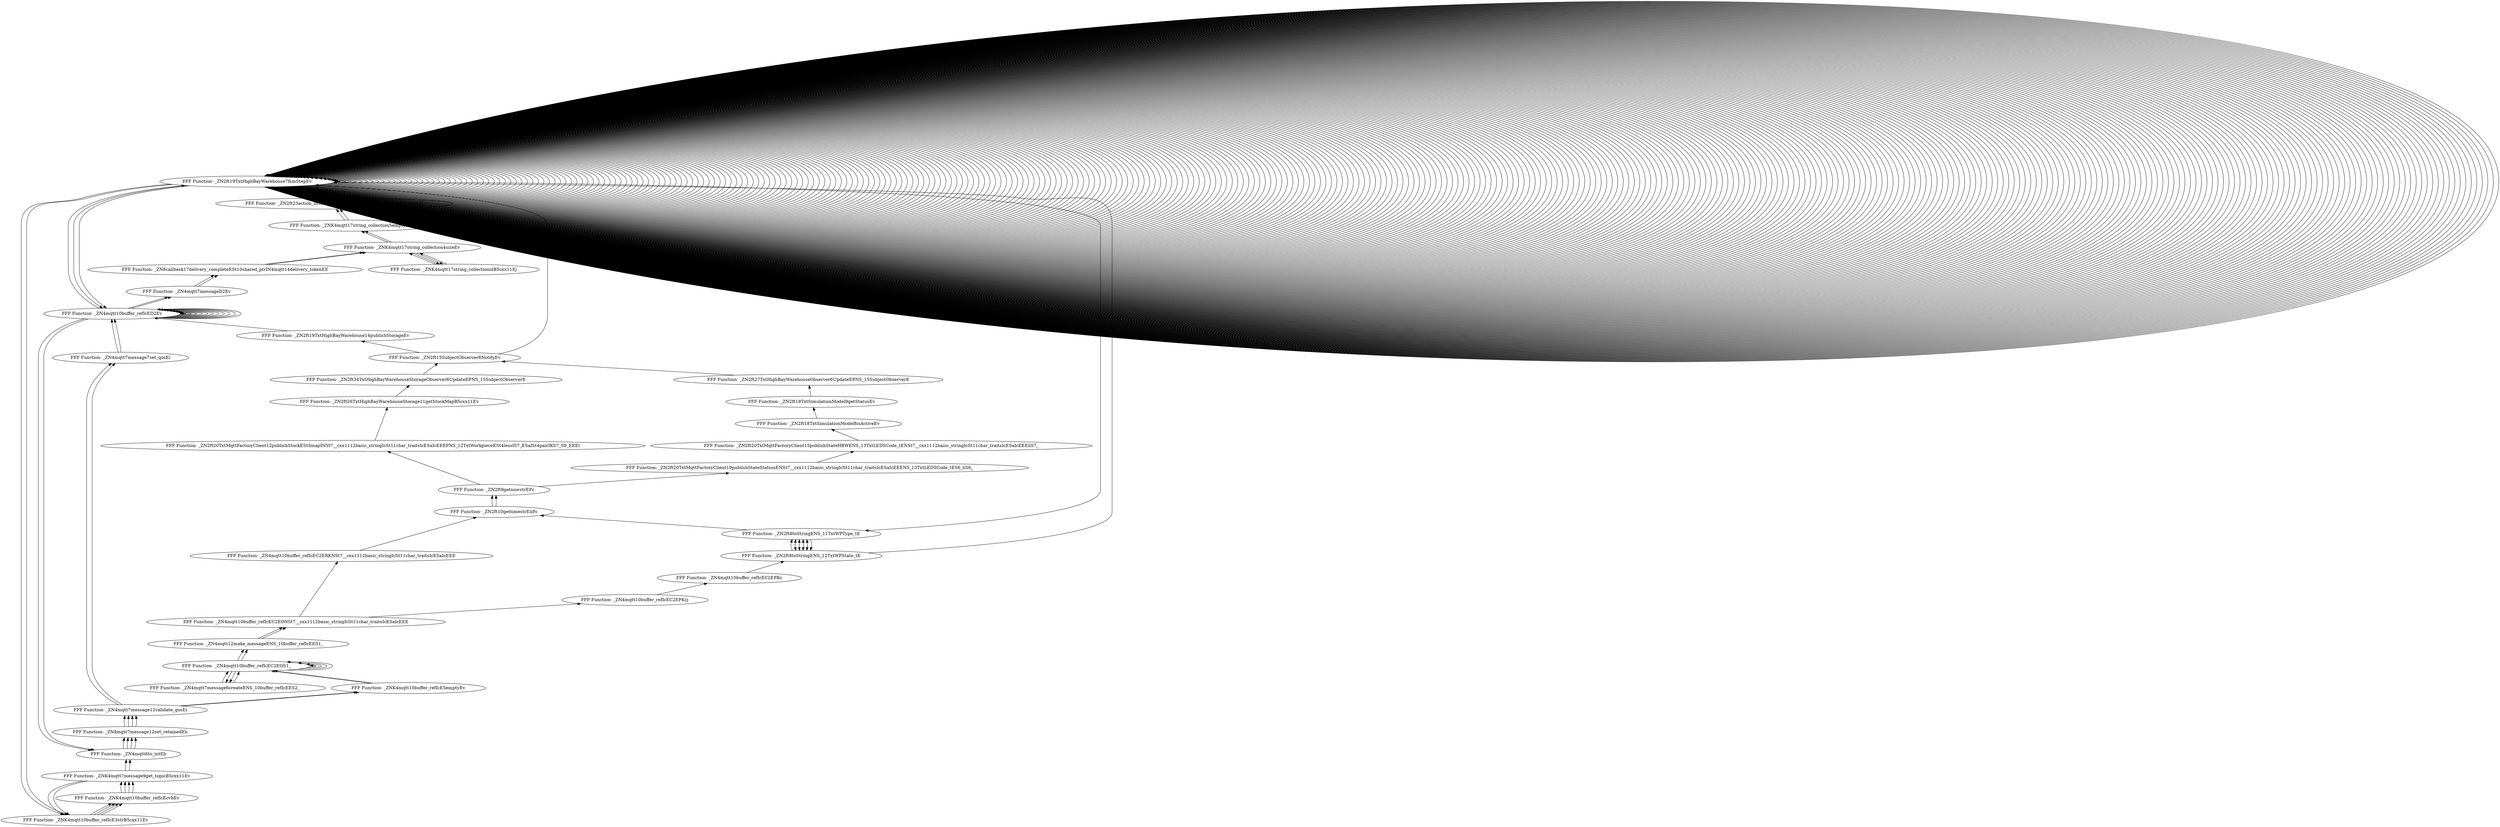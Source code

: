 digraph {
	"FFF Function- _ZN2ft19TxtHighBayWarehouse7fsmStepEv"
	"FFF Function- _ZN2ft19TxtHighBayWarehouse7fsmStepEv"
	"FFF Function- _ZN2ft19TxtHighBayWarehouse7fsmStepEv" -> "FFF Function- _ZN2ft19TxtHighBayWarehouse7fsmStepEv" [dir=back]
	"FFF Function- _ZN2ft19TxtHighBayWarehouse7fsmStepEv"
	"FFF Function- _ZN2ft19TxtHighBayWarehouse7fsmStepEv" -> "FFF Function- _ZN2ft19TxtHighBayWarehouse7fsmStepEv" [dir=back]
	"FFF Function- _ZN2ft19TxtHighBayWarehouse7fsmStepEv"
	"FFF Function- _ZN2ft19TxtHighBayWarehouse7fsmStepEv" -> "FFF Function- _ZN2ft19TxtHighBayWarehouse7fsmStepEv" [dir=back]
	"FFF Function- _ZN2ft19TxtHighBayWarehouse7fsmStepEv"
	"FFF Function- _ZN2ft19TxtHighBayWarehouse7fsmStepEv" -> "FFF Function- _ZN2ft19TxtHighBayWarehouse7fsmStepEv" [dir=back]
	"FFF Function- _ZN2ft19TxtHighBayWarehouse7fsmStepEv"
	"FFF Function- _ZN2ft19TxtHighBayWarehouse7fsmStepEv" -> "FFF Function- _ZN2ft19TxtHighBayWarehouse7fsmStepEv" [dir=back]
	"FFF Function- _ZN2ft19TxtHighBayWarehouse7fsmStepEv"
	"FFF Function- _ZN2ft19TxtHighBayWarehouse7fsmStepEv" -> "FFF Function- _ZN2ft19TxtHighBayWarehouse7fsmStepEv" [dir=back]
	"FFF Function- _ZN2ft19TxtHighBayWarehouse7fsmStepEv"
	"FFF Function- _ZN2ft19TxtHighBayWarehouse7fsmStepEv" -> "FFF Function- _ZN2ft19TxtHighBayWarehouse7fsmStepEv" [dir=back]
	"FFF Function- _ZN2ft19TxtHighBayWarehouse7fsmStepEv"
	"FFF Function- _ZN2ft19TxtHighBayWarehouse7fsmStepEv" -> "FFF Function- _ZN2ft19TxtHighBayWarehouse7fsmStepEv" [dir=back]
	"FFF Function- _ZN2ft19TxtHighBayWarehouse7fsmStepEv"
	"FFF Function- _ZN2ft19TxtHighBayWarehouse7fsmStepEv" -> "FFF Function- _ZN2ft19TxtHighBayWarehouse7fsmStepEv" [dir=back]
	"FFF Function- _ZN2ft19TxtHighBayWarehouse7fsmStepEv"
	"FFF Function- _ZN2ft19TxtHighBayWarehouse7fsmStepEv" -> "FFF Function- _ZN2ft19TxtHighBayWarehouse7fsmStepEv" [dir=back]
	"FFF Function- _ZN2ft19TxtHighBayWarehouse7fsmStepEv"
	"FFF Function- _ZN2ft19TxtHighBayWarehouse7fsmStepEv" -> "FFF Function- _ZN2ft19TxtHighBayWarehouse7fsmStepEv" [dir=back]
	"FFF Function- _ZN2ft19TxtHighBayWarehouse7fsmStepEv"
	"FFF Function- _ZN2ft19TxtHighBayWarehouse7fsmStepEv" -> "FFF Function- _ZN2ft19TxtHighBayWarehouse7fsmStepEv" [dir=back]
	"FFF Function- _ZN2ft19TxtHighBayWarehouse7fsmStepEv"
	"FFF Function- _ZN2ft19TxtHighBayWarehouse7fsmStepEv" -> "FFF Function- _ZN2ft19TxtHighBayWarehouse7fsmStepEv" [dir=back]
	"FFF Function- _ZN2ft19TxtHighBayWarehouse7fsmStepEv"
	"FFF Function- _ZN2ft19TxtHighBayWarehouse7fsmStepEv" -> "FFF Function- _ZN2ft19TxtHighBayWarehouse7fsmStepEv" [dir=back]
	"FFF Function- _ZN2ft19TxtHighBayWarehouse7fsmStepEv"
	"FFF Function- _ZN2ft19TxtHighBayWarehouse7fsmStepEv" -> "FFF Function- _ZN2ft19TxtHighBayWarehouse7fsmStepEv" [dir=back]
	"FFF Function- _ZN2ft19TxtHighBayWarehouse7fsmStepEv"
	"FFF Function- _ZN2ft19TxtHighBayWarehouse7fsmStepEv" -> "FFF Function- _ZN2ft19TxtHighBayWarehouse7fsmStepEv" [dir=back]
	"FFF Function- _ZN2ft19TxtHighBayWarehouse7fsmStepEv"
	"FFF Function- _ZN2ft19TxtHighBayWarehouse7fsmStepEv" -> "FFF Function- _ZN2ft19TxtHighBayWarehouse7fsmStepEv" [dir=back]
	"FFF Function- _ZN2ft19TxtHighBayWarehouse7fsmStepEv"
	"FFF Function- _ZN2ft19TxtHighBayWarehouse7fsmStepEv" -> "FFF Function- _ZN2ft19TxtHighBayWarehouse7fsmStepEv" [dir=back]
	"FFF Function- _ZN2ft19TxtHighBayWarehouse7fsmStepEv"
	"FFF Function- _ZN2ft19TxtHighBayWarehouse7fsmStepEv" -> "FFF Function- _ZN2ft19TxtHighBayWarehouse7fsmStepEv" [dir=back]
	"FFF Function- _ZN2ft19TxtHighBayWarehouse7fsmStepEv"
	"FFF Function- _ZN2ft19TxtHighBayWarehouse7fsmStepEv" -> "FFF Function- _ZN2ft19TxtHighBayWarehouse7fsmStepEv" [dir=back]
	"FFF Function- _ZN2ft19TxtHighBayWarehouse7fsmStepEv"
	"FFF Function- _ZN2ft19TxtHighBayWarehouse7fsmStepEv" -> "FFF Function- _ZN2ft19TxtHighBayWarehouse7fsmStepEv" [dir=back]
	"FFF Function- _ZN2ft19TxtHighBayWarehouse7fsmStepEv"
	"FFF Function- _ZN2ft19TxtHighBayWarehouse7fsmStepEv" -> "FFF Function- _ZN2ft19TxtHighBayWarehouse7fsmStepEv" [dir=back]
	"FFF Function- _ZN2ft19TxtHighBayWarehouse7fsmStepEv"
	"FFF Function- _ZN2ft19TxtHighBayWarehouse7fsmStepEv" -> "FFF Function- _ZN2ft19TxtHighBayWarehouse7fsmStepEv" [dir=back]
	"FFF Function- _ZN2ft19TxtHighBayWarehouse7fsmStepEv"
	"FFF Function- _ZN2ft19TxtHighBayWarehouse7fsmStepEv" -> "FFF Function- _ZN2ft19TxtHighBayWarehouse7fsmStepEv" [dir=back]
	"FFF Function- _ZN2ft19TxtHighBayWarehouse7fsmStepEv"
	"FFF Function- _ZN2ft19TxtHighBayWarehouse7fsmStepEv" -> "FFF Function- _ZN2ft19TxtHighBayWarehouse7fsmStepEv" [dir=back]
	"FFF Function- _ZN2ft19TxtHighBayWarehouse7fsmStepEv"
	"FFF Function- _ZN2ft19TxtHighBayWarehouse7fsmStepEv" -> "FFF Function- _ZN2ft19TxtHighBayWarehouse7fsmStepEv" [dir=back]
	"FFF Function- _ZN2ft19TxtHighBayWarehouse7fsmStepEv"
	"FFF Function- _ZN2ft19TxtHighBayWarehouse7fsmStepEv" -> "FFF Function- _ZN2ft19TxtHighBayWarehouse7fsmStepEv" [dir=back]
	"FFF Function- _ZN2ft19TxtHighBayWarehouse7fsmStepEv"
	"FFF Function- _ZN2ft19TxtHighBayWarehouse7fsmStepEv" -> "FFF Function- _ZN2ft19TxtHighBayWarehouse7fsmStepEv" [dir=back]
	"FFF Function- _ZN2ft19TxtHighBayWarehouse7fsmStepEv"
	"FFF Function- _ZN2ft19TxtHighBayWarehouse7fsmStepEv" -> "FFF Function- _ZN2ft19TxtHighBayWarehouse7fsmStepEv" [dir=back]
	"FFF Function- _ZN2ft19TxtHighBayWarehouse7fsmStepEv"
	"FFF Function- _ZN2ft19TxtHighBayWarehouse7fsmStepEv" -> "FFF Function- _ZN2ft19TxtHighBayWarehouse7fsmStepEv" [dir=back]
	"FFF Function- _ZN2ft19TxtHighBayWarehouse7fsmStepEv"
	"FFF Function- _ZN2ft19TxtHighBayWarehouse7fsmStepEv" -> "FFF Function- _ZN2ft19TxtHighBayWarehouse7fsmStepEv" [dir=back]
	"FFF Function- _ZN2ft19TxtHighBayWarehouse7fsmStepEv"
	"FFF Function- _ZN2ft19TxtHighBayWarehouse7fsmStepEv" -> "FFF Function- _ZN2ft19TxtHighBayWarehouse7fsmStepEv" [dir=back]
	"FFF Function- _ZN2ft19TxtHighBayWarehouse7fsmStepEv"
	"FFF Function- _ZN2ft19TxtHighBayWarehouse7fsmStepEv" -> "FFF Function- _ZN2ft19TxtHighBayWarehouse7fsmStepEv" [dir=back]
	"FFF Function- _ZN2ft19TxtHighBayWarehouse7fsmStepEv"
	"FFF Function- _ZN2ft19TxtHighBayWarehouse7fsmStepEv" -> "FFF Function- _ZN2ft19TxtHighBayWarehouse7fsmStepEv" [dir=back]
	"FFF Function- _ZN2ft19TxtHighBayWarehouse7fsmStepEv"
	"FFF Function- _ZN2ft19TxtHighBayWarehouse7fsmStepEv" -> "FFF Function- _ZN2ft19TxtHighBayWarehouse7fsmStepEv" [dir=back]
	"FFF Function- _ZN2ft19TxtHighBayWarehouse7fsmStepEv"
	"FFF Function- _ZN2ft19TxtHighBayWarehouse7fsmStepEv" -> "FFF Function- _ZN2ft19TxtHighBayWarehouse7fsmStepEv" [dir=back]
	"FFF Function- _ZN2ft19TxtHighBayWarehouse7fsmStepEv"
	"FFF Function- _ZN2ft19TxtHighBayWarehouse7fsmStepEv" -> "FFF Function- _ZN2ft19TxtHighBayWarehouse7fsmStepEv" [dir=back]
	"FFF Function- _ZN2ft19TxtHighBayWarehouse7fsmStepEv"
	"FFF Function- _ZN2ft19TxtHighBayWarehouse7fsmStepEv" -> "FFF Function- _ZN2ft19TxtHighBayWarehouse7fsmStepEv" [dir=back]
	"FFF Function- _ZN2ft19TxtHighBayWarehouse7fsmStepEv"
	"FFF Function- _ZN2ft19TxtHighBayWarehouse7fsmStepEv" -> "FFF Function- _ZN2ft19TxtHighBayWarehouse7fsmStepEv" [dir=back]
	"FFF Function- _ZN2ft19TxtHighBayWarehouse7fsmStepEv"
	"FFF Function- _ZN2ft19TxtHighBayWarehouse7fsmStepEv" -> "FFF Function- _ZN2ft19TxtHighBayWarehouse7fsmStepEv" [dir=back]
	"FFF Function- _ZN2ft19TxtHighBayWarehouse7fsmStepEv"
	"FFF Function- _ZN2ft19TxtHighBayWarehouse7fsmStepEv" -> "FFF Function- _ZN2ft19TxtHighBayWarehouse7fsmStepEv" [dir=back]
	"FFF Function- _ZN2ft19TxtHighBayWarehouse7fsmStepEv"
	"FFF Function- _ZN2ft19TxtHighBayWarehouse7fsmStepEv" -> "FFF Function- _ZN2ft19TxtHighBayWarehouse7fsmStepEv" [dir=back]
	"FFF Function- _ZN2ft19TxtHighBayWarehouse7fsmStepEv"
	"FFF Function- _ZN2ft19TxtHighBayWarehouse7fsmStepEv" -> "FFF Function- _ZN2ft19TxtHighBayWarehouse7fsmStepEv" [dir=back]
	"FFF Function- _ZN2ft19TxtHighBayWarehouse7fsmStepEv"
	"FFF Function- _ZN2ft19TxtHighBayWarehouse7fsmStepEv" -> "FFF Function- _ZN2ft19TxtHighBayWarehouse7fsmStepEv" [dir=back]
	"FFF Function- _ZN2ft19TxtHighBayWarehouse7fsmStepEv"
	"FFF Function- _ZN2ft19TxtHighBayWarehouse7fsmStepEv" -> "FFF Function- _ZN2ft19TxtHighBayWarehouse7fsmStepEv" [dir=back]
	"FFF Function- _ZN2ft19TxtHighBayWarehouse7fsmStepEv"
	"FFF Function- _ZN2ft19TxtHighBayWarehouse7fsmStepEv" -> "FFF Function- _ZN2ft19TxtHighBayWarehouse7fsmStepEv" [dir=back]
	"FFF Function- _ZN2ft19TxtHighBayWarehouse7fsmStepEv"
	"FFF Function- _ZN2ft19TxtHighBayWarehouse7fsmStepEv" -> "FFF Function- _ZN2ft19TxtHighBayWarehouse7fsmStepEv" [dir=back]
	"FFF Function- _ZN2ft19TxtHighBayWarehouse7fsmStepEv"
	"FFF Function- _ZN2ft19TxtHighBayWarehouse7fsmStepEv" -> "FFF Function- _ZN2ft19TxtHighBayWarehouse7fsmStepEv" [dir=back]
	"FFF Function- _ZN2ft19TxtHighBayWarehouse7fsmStepEv"
	"FFF Function- _ZN2ft19TxtHighBayWarehouse7fsmStepEv" -> "FFF Function- _ZN2ft19TxtHighBayWarehouse7fsmStepEv" [dir=back]
	"FFF Function- _ZN2ft19TxtHighBayWarehouse7fsmStepEv"
	"FFF Function- _ZN2ft19TxtHighBayWarehouse7fsmStepEv" -> "FFF Function- _ZN2ft19TxtHighBayWarehouse7fsmStepEv" [dir=back]
	"FFF Function- _ZN2ft19TxtHighBayWarehouse7fsmStepEv"
	"FFF Function- _ZN2ft19TxtHighBayWarehouse7fsmStepEv" -> "FFF Function- _ZN2ft19TxtHighBayWarehouse7fsmStepEv" [dir=back]
	"FFF Function- _ZN2ft19TxtHighBayWarehouse7fsmStepEv"
	"FFF Function- _ZN2ft19TxtHighBayWarehouse7fsmStepEv" -> "FFF Function- _ZN2ft19TxtHighBayWarehouse7fsmStepEv" [dir=back]
	"FFF Function- _ZN2ft19TxtHighBayWarehouse7fsmStepEv"
	"FFF Function- _ZN2ft19TxtHighBayWarehouse7fsmStepEv" -> "FFF Function- _ZN2ft19TxtHighBayWarehouse7fsmStepEv" [dir=back]
	"FFF Function- _ZN2ft19TxtHighBayWarehouse7fsmStepEv"
	"FFF Function- _ZN2ft19TxtHighBayWarehouse7fsmStepEv" -> "FFF Function- _ZN2ft19TxtHighBayWarehouse7fsmStepEv" [dir=back]
	"FFF Function- _ZN2ft19TxtHighBayWarehouse7fsmStepEv"
	"FFF Function- _ZN2ft19TxtHighBayWarehouse7fsmStepEv" -> "FFF Function- _ZN2ft19TxtHighBayWarehouse7fsmStepEv" [dir=back]
	"FFF Function- _ZN2ft19TxtHighBayWarehouse7fsmStepEv"
	"FFF Function- _ZN2ft19TxtHighBayWarehouse7fsmStepEv" -> "FFF Function- _ZN2ft19TxtHighBayWarehouse7fsmStepEv" [dir=back]
	"FFF Function- _ZN2ft19TxtHighBayWarehouse7fsmStepEv"
	"FFF Function- _ZN2ft19TxtHighBayWarehouse7fsmStepEv" -> "FFF Function- _ZN2ft19TxtHighBayWarehouse7fsmStepEv" [dir=back]
	"FFF Function- _ZN2ft19TxtHighBayWarehouse7fsmStepEv"
	"FFF Function- _ZN2ft19TxtHighBayWarehouse7fsmStepEv" -> "FFF Function- _ZN2ft19TxtHighBayWarehouse7fsmStepEv" [dir=back]
	"FFF Function- _ZN2ft19TxtHighBayWarehouse7fsmStepEv"
	"FFF Function- _ZN2ft19TxtHighBayWarehouse7fsmStepEv" -> "FFF Function- _ZN2ft19TxtHighBayWarehouse7fsmStepEv" [dir=back]
	"FFF Function- _ZN2ft19TxtHighBayWarehouse7fsmStepEv"
	"FFF Function- _ZN2ft19TxtHighBayWarehouse7fsmStepEv" -> "FFF Function- _ZN2ft19TxtHighBayWarehouse7fsmStepEv" [dir=back]
	"FFF Function- _ZN2ft19TxtHighBayWarehouse7fsmStepEv"
	"FFF Function- _ZN2ft19TxtHighBayWarehouse7fsmStepEv" -> "FFF Function- _ZN2ft19TxtHighBayWarehouse7fsmStepEv" [dir=back]
	"FFF Function- _ZN2ft19TxtHighBayWarehouse7fsmStepEv"
	"FFF Function- _ZN2ft19TxtHighBayWarehouse7fsmStepEv" -> "FFF Function- _ZN2ft19TxtHighBayWarehouse7fsmStepEv" [dir=back]
	"FFF Function- _ZN2ft19TxtHighBayWarehouse7fsmStepEv"
	"FFF Function- _ZN2ft19TxtHighBayWarehouse7fsmStepEv" -> "FFF Function- _ZN2ft19TxtHighBayWarehouse7fsmStepEv" [dir=back]
	"FFF Function- _ZN2ft19TxtHighBayWarehouse7fsmStepEv"
	"FFF Function- _ZN2ft19TxtHighBayWarehouse7fsmStepEv" -> "FFF Function- _ZN2ft19TxtHighBayWarehouse7fsmStepEv" [dir=back]
	"FFF Function- _ZN2ft19TxtHighBayWarehouse7fsmStepEv"
	"FFF Function- _ZN2ft19TxtHighBayWarehouse7fsmStepEv" -> "FFF Function- _ZN2ft19TxtHighBayWarehouse7fsmStepEv" [dir=back]
	"FFF Function- _ZN2ft19TxtHighBayWarehouse7fsmStepEv"
	"FFF Function- _ZN2ft19TxtHighBayWarehouse7fsmStepEv" -> "FFF Function- _ZN2ft19TxtHighBayWarehouse7fsmStepEv" [dir=back]
	"FFF Function- _ZN2ft19TxtHighBayWarehouse7fsmStepEv"
	"FFF Function- _ZN2ft19TxtHighBayWarehouse7fsmStepEv" -> "FFF Function- _ZN2ft19TxtHighBayWarehouse7fsmStepEv" [dir=back]
	"FFF Function- _ZN2ft19TxtHighBayWarehouse7fsmStepEv"
	"FFF Function- _ZN2ft19TxtHighBayWarehouse7fsmStepEv" -> "FFF Function- _ZN2ft19TxtHighBayWarehouse7fsmStepEv" [dir=back]
	"FFF Function- _ZN2ft19TxtHighBayWarehouse7fsmStepEv"
	"FFF Function- _ZN2ft19TxtHighBayWarehouse7fsmStepEv" -> "FFF Function- _ZN2ft19TxtHighBayWarehouse7fsmStepEv" [dir=back]
	"FFF Function- _ZN2ft19TxtHighBayWarehouse7fsmStepEv"
	"FFF Function- _ZN2ft19TxtHighBayWarehouse7fsmStepEv" -> "FFF Function- _ZN2ft19TxtHighBayWarehouse7fsmStepEv" [dir=back]
	"FFF Function- _ZN2ft19TxtHighBayWarehouse7fsmStepEv"
	"FFF Function- _ZN2ft19TxtHighBayWarehouse7fsmStepEv" -> "FFF Function- _ZN2ft19TxtHighBayWarehouse7fsmStepEv" [dir=back]
	"FFF Function- _ZN2ft19TxtHighBayWarehouse7fsmStepEv"
	"FFF Function- _ZN2ft19TxtHighBayWarehouse7fsmStepEv" -> "FFF Function- _ZN2ft19TxtHighBayWarehouse7fsmStepEv" [dir=back]
	"FFF Function- _ZN2ft19TxtHighBayWarehouse7fsmStepEv"
	"FFF Function- _ZN2ft19TxtHighBayWarehouse7fsmStepEv" -> "FFF Function- _ZN2ft19TxtHighBayWarehouse7fsmStepEv" [dir=back]
	"FFF Function- _ZN2ft19TxtHighBayWarehouse7fsmStepEv"
	"FFF Function- _ZN2ft19TxtHighBayWarehouse7fsmStepEv" -> "FFF Function- _ZN2ft19TxtHighBayWarehouse7fsmStepEv" [dir=back]
	"FFF Function- _ZN2ft19TxtHighBayWarehouse7fsmStepEv"
	"FFF Function- _ZN2ft19TxtHighBayWarehouse7fsmStepEv" -> "FFF Function- _ZN2ft19TxtHighBayWarehouse7fsmStepEv" [dir=back]
	"FFF Function- _ZN2ft19TxtHighBayWarehouse7fsmStepEv"
	"FFF Function- _ZN2ft19TxtHighBayWarehouse7fsmStepEv" -> "FFF Function- _ZN2ft19TxtHighBayWarehouse7fsmStepEv" [dir=back]
	"FFF Function- _ZN2ft19TxtHighBayWarehouse7fsmStepEv"
	"FFF Function- _ZN2ft19TxtHighBayWarehouse7fsmStepEv" -> "FFF Function- _ZN2ft19TxtHighBayWarehouse7fsmStepEv" [dir=back]
	"FFF Function- _ZN2ft19TxtHighBayWarehouse7fsmStepEv"
	"FFF Function- _ZN2ft19TxtHighBayWarehouse7fsmStepEv" -> "FFF Function- _ZN2ft19TxtHighBayWarehouse7fsmStepEv" [dir=back]
	"FFF Function- _ZN2ft19TxtHighBayWarehouse7fsmStepEv"
	"FFF Function- _ZN2ft19TxtHighBayWarehouse7fsmStepEv" -> "FFF Function- _ZN2ft19TxtHighBayWarehouse7fsmStepEv" [dir=back]
	"FFF Function- _ZN2ft19TxtHighBayWarehouse7fsmStepEv"
	"FFF Function- _ZN2ft19TxtHighBayWarehouse7fsmStepEv" -> "FFF Function- _ZN2ft19TxtHighBayWarehouse7fsmStepEv" [dir=back]
	"FFF Function- _ZN2ft19TxtHighBayWarehouse7fsmStepEv"
	"FFF Function- _ZN2ft19TxtHighBayWarehouse7fsmStepEv" -> "FFF Function- _ZN2ft19TxtHighBayWarehouse7fsmStepEv" [dir=back]
	"FFF Function- _ZN2ft19TxtHighBayWarehouse7fsmStepEv"
	"FFF Function- _ZN2ft19TxtHighBayWarehouse7fsmStepEv" -> "FFF Function- _ZN2ft19TxtHighBayWarehouse7fsmStepEv" [dir=back]
	"FFF Function- _ZN2ft19TxtHighBayWarehouse7fsmStepEv"
	"FFF Function- _ZN2ft19TxtHighBayWarehouse7fsmStepEv" -> "FFF Function- _ZN2ft19TxtHighBayWarehouse7fsmStepEv" [dir=back]
	"FFF Function- _ZN2ft19TxtHighBayWarehouse7fsmStepEv"
	"FFF Function- _ZN2ft19TxtHighBayWarehouse7fsmStepEv" -> "FFF Function- _ZN2ft19TxtHighBayWarehouse7fsmStepEv" [dir=back]
	"FFF Function- _ZN2ft19TxtHighBayWarehouse7fsmStepEv"
	"FFF Function- _ZN2ft19TxtHighBayWarehouse7fsmStepEv" -> "FFF Function- _ZN2ft19TxtHighBayWarehouse7fsmStepEv" [dir=back]
	"FFF Function- _ZN2ft19TxtHighBayWarehouse7fsmStepEv"
	"FFF Function- _ZN2ft19TxtHighBayWarehouse7fsmStepEv" -> "FFF Function- _ZN2ft19TxtHighBayWarehouse7fsmStepEv" [dir=back]
	"FFF Function- _ZN2ft19TxtHighBayWarehouse7fsmStepEv"
	"FFF Function- _ZN2ft19TxtHighBayWarehouse7fsmStepEv" -> "FFF Function- _ZN2ft19TxtHighBayWarehouse7fsmStepEv" [dir=back]
	"FFF Function- _ZN2ft19TxtHighBayWarehouse7fsmStepEv"
	"FFF Function- _ZN2ft19TxtHighBayWarehouse7fsmStepEv" -> "FFF Function- _ZN2ft19TxtHighBayWarehouse7fsmStepEv" [dir=back]
	"FFF Function- _ZN2ft19TxtHighBayWarehouse7fsmStepEv"
	"FFF Function- _ZN2ft19TxtHighBayWarehouse7fsmStepEv" -> "FFF Function- _ZN2ft19TxtHighBayWarehouse7fsmStepEv" [dir=back]
	"FFF Function- _ZN2ft19TxtHighBayWarehouse7fsmStepEv"
	"FFF Function- _ZN2ft19TxtHighBayWarehouse7fsmStepEv" -> "FFF Function- _ZN2ft19TxtHighBayWarehouse7fsmStepEv" [dir=back]
	"FFF Function- _ZN2ft19TxtHighBayWarehouse7fsmStepEv"
	"FFF Function- _ZN2ft19TxtHighBayWarehouse7fsmStepEv" -> "FFF Function- _ZN2ft19TxtHighBayWarehouse7fsmStepEv" [dir=back]
	"FFF Function- _ZN2ft19TxtHighBayWarehouse7fsmStepEv"
	"FFF Function- _ZN2ft19TxtHighBayWarehouse7fsmStepEv" -> "FFF Function- _ZN2ft19TxtHighBayWarehouse7fsmStepEv" [dir=back]
	"FFF Function- _ZN2ft19TxtHighBayWarehouse7fsmStepEv"
	"FFF Function- _ZN2ft19TxtHighBayWarehouse7fsmStepEv" -> "FFF Function- _ZN2ft19TxtHighBayWarehouse7fsmStepEv" [dir=back]
	"FFF Function- _ZN2ft19TxtHighBayWarehouse7fsmStepEv"
	"FFF Function- _ZN2ft19TxtHighBayWarehouse7fsmStepEv" -> "FFF Function- _ZN2ft19TxtHighBayWarehouse7fsmStepEv" [dir=back]
	"FFF Function- _ZN2ft19TxtHighBayWarehouse7fsmStepEv"
	"FFF Function- _ZN2ft19TxtHighBayWarehouse7fsmStepEv" -> "FFF Function- _ZN2ft19TxtHighBayWarehouse7fsmStepEv" [dir=back]
	"FFF Function- _ZN2ft19TxtHighBayWarehouse7fsmStepEv"
	"FFF Function- _ZN2ft19TxtHighBayWarehouse7fsmStepEv" -> "FFF Function- _ZN2ft19TxtHighBayWarehouse7fsmStepEv" [dir=back]
	"FFF Function- _ZN2ft19TxtHighBayWarehouse7fsmStepEv"
	"FFF Function- _ZN2ft19TxtHighBayWarehouse7fsmStepEv" -> "FFF Function- _ZN2ft19TxtHighBayWarehouse7fsmStepEv" [dir=back]
	"FFF Function- _ZN2ft19TxtHighBayWarehouse7fsmStepEv"
	"FFF Function- _ZN2ft19TxtHighBayWarehouse7fsmStepEv" -> "FFF Function- _ZN2ft19TxtHighBayWarehouse7fsmStepEv" [dir=back]
	"FFF Function- _ZN2ft19TxtHighBayWarehouse7fsmStepEv"
	"FFF Function- _ZN2ft19TxtHighBayWarehouse7fsmStepEv" -> "FFF Function- _ZN2ft19TxtHighBayWarehouse7fsmStepEv" [dir=back]
	"FFF Function- _ZN2ft19TxtHighBayWarehouse7fsmStepEv"
	"FFF Function- _ZN2ft19TxtHighBayWarehouse7fsmStepEv" -> "FFF Function- _ZN2ft19TxtHighBayWarehouse7fsmStepEv" [dir=back]
	"FFF Function- _ZN2ft19TxtHighBayWarehouse7fsmStepEv"
	"FFF Function- _ZN2ft19TxtHighBayWarehouse7fsmStepEv" -> "FFF Function- _ZN2ft19TxtHighBayWarehouse7fsmStepEv" [dir=back]
	"FFF Function- _ZN2ft19TxtHighBayWarehouse7fsmStepEv"
	"FFF Function- _ZN2ft19TxtHighBayWarehouse7fsmStepEv" -> "FFF Function- _ZN2ft19TxtHighBayWarehouse7fsmStepEv" [dir=back]
	"FFF Function- _ZN2ft19TxtHighBayWarehouse7fsmStepEv"
	"FFF Function- _ZN2ft19TxtHighBayWarehouse7fsmStepEv" -> "FFF Function- _ZN2ft19TxtHighBayWarehouse7fsmStepEv" [dir=back]
	"FFF Function- _ZN2ft19TxtHighBayWarehouse7fsmStepEv"
	"FFF Function- _ZN2ft19TxtHighBayWarehouse7fsmStepEv" -> "FFF Function- _ZN2ft19TxtHighBayWarehouse7fsmStepEv" [dir=back]
	"FFF Function- _ZN2ft19TxtHighBayWarehouse7fsmStepEv"
	"FFF Function- _ZN2ft19TxtHighBayWarehouse7fsmStepEv" -> "FFF Function- _ZN2ft19TxtHighBayWarehouse7fsmStepEv" [dir=back]
	"FFF Function- _ZN2ft19TxtHighBayWarehouse7fsmStepEv"
	"FFF Function- _ZN2ft19TxtHighBayWarehouse7fsmStepEv" -> "FFF Function- _ZN2ft19TxtHighBayWarehouse7fsmStepEv" [dir=back]
	"FFF Function- _ZN2ft19TxtHighBayWarehouse7fsmStepEv"
	"FFF Function- _ZN2ft19TxtHighBayWarehouse7fsmStepEv" -> "FFF Function- _ZN2ft19TxtHighBayWarehouse7fsmStepEv" [dir=back]
	"FFF Function- _ZN2ft19TxtHighBayWarehouse7fsmStepEv"
	"FFF Function- _ZN2ft19TxtHighBayWarehouse7fsmStepEv" -> "FFF Function- _ZN2ft19TxtHighBayWarehouse7fsmStepEv" [dir=back]
	"FFF Function- _ZN2ft19TxtHighBayWarehouse7fsmStepEv"
	"FFF Function- _ZN2ft19TxtHighBayWarehouse7fsmStepEv" -> "FFF Function- _ZN2ft19TxtHighBayWarehouse7fsmStepEv" [dir=back]
	"FFF Function- _ZN2ft19TxtHighBayWarehouse7fsmStepEv"
	"FFF Function- _ZN2ft19TxtHighBayWarehouse7fsmStepEv" -> "FFF Function- _ZN2ft19TxtHighBayWarehouse7fsmStepEv" [dir=back]
	"FFF Function- _ZN2ft19TxtHighBayWarehouse7fsmStepEv"
	"FFF Function- _ZN2ft19TxtHighBayWarehouse7fsmStepEv" -> "FFF Function- _ZN2ft19TxtHighBayWarehouse7fsmStepEv" [dir=back]
	"FFF Function- _ZN2ft19TxtHighBayWarehouse7fsmStepEv"
	"FFF Function- _ZN2ft19TxtHighBayWarehouse7fsmStepEv" -> "FFF Function- _ZN2ft19TxtHighBayWarehouse7fsmStepEv" [dir=back]
	"FFF Function- _ZN2ft19TxtHighBayWarehouse7fsmStepEv"
	"FFF Function- _ZN2ft19TxtHighBayWarehouse7fsmStepEv" -> "FFF Function- _ZN2ft19TxtHighBayWarehouse7fsmStepEv" [dir=back]
	"FFF Function- _ZN2ft19TxtHighBayWarehouse7fsmStepEv"
	"FFF Function- _ZN2ft19TxtHighBayWarehouse7fsmStepEv" -> "FFF Function- _ZN2ft19TxtHighBayWarehouse7fsmStepEv" [dir=back]
	"FFF Function- _ZN2ft19TxtHighBayWarehouse7fsmStepEv"
	"FFF Function- _ZN2ft19TxtHighBayWarehouse7fsmStepEv" -> "FFF Function- _ZN2ft19TxtHighBayWarehouse7fsmStepEv" [dir=back]
	"FFF Function- _ZN2ft19TxtHighBayWarehouse7fsmStepEv"
	"FFF Function- _ZN2ft19TxtHighBayWarehouse7fsmStepEv" -> "FFF Function- _ZN2ft19TxtHighBayWarehouse7fsmStepEv" [dir=back]
	"FFF Function- _ZN2ft19TxtHighBayWarehouse7fsmStepEv"
	"FFF Function- _ZN2ft19TxtHighBayWarehouse7fsmStepEv" -> "FFF Function- _ZN2ft19TxtHighBayWarehouse7fsmStepEv" [dir=back]
	"FFF Function- _ZN2ft19TxtHighBayWarehouse7fsmStepEv"
	"FFF Function- _ZN2ft19TxtHighBayWarehouse7fsmStepEv" -> "FFF Function- _ZN2ft19TxtHighBayWarehouse7fsmStepEv" [dir=back]
	"FFF Function- _ZN2ft19TxtHighBayWarehouse7fsmStepEv"
	"FFF Function- _ZN2ft19TxtHighBayWarehouse7fsmStepEv" -> "FFF Function- _ZN2ft19TxtHighBayWarehouse7fsmStepEv" [dir=back]
	"FFF Function- _ZN2ft19TxtHighBayWarehouse7fsmStepEv"
	"FFF Function- _ZN2ft19TxtHighBayWarehouse7fsmStepEv" -> "FFF Function- _ZN2ft19TxtHighBayWarehouse7fsmStepEv" [dir=back]
	"FFF Function- _ZN2ft19TxtHighBayWarehouse7fsmStepEv"
	"FFF Function- _ZN2ft19TxtHighBayWarehouse7fsmStepEv" -> "FFF Function- _ZN2ft19TxtHighBayWarehouse7fsmStepEv" [dir=back]
	"FFF Function- _ZN2ft19TxtHighBayWarehouse7fsmStepEv"
	"FFF Function- _ZN2ft19TxtHighBayWarehouse7fsmStepEv" -> "FFF Function- _ZN2ft19TxtHighBayWarehouse7fsmStepEv" [dir=back]
	"FFF Function- _ZN2ft19TxtHighBayWarehouse7fsmStepEv"
	"FFF Function- _ZN2ft19TxtHighBayWarehouse7fsmStepEv" -> "FFF Function- _ZN2ft19TxtHighBayWarehouse7fsmStepEv" [dir=back]
	"FFF Function- _ZN2ft19TxtHighBayWarehouse7fsmStepEv"
	"FFF Function- _ZN2ft19TxtHighBayWarehouse7fsmStepEv" -> "FFF Function- _ZN2ft19TxtHighBayWarehouse7fsmStepEv" [dir=back]
	"FFF Function- _ZN2ft19TxtHighBayWarehouse7fsmStepEv"
	"FFF Function- _ZN2ft19TxtHighBayWarehouse7fsmStepEv" -> "FFF Function- _ZN2ft19TxtHighBayWarehouse7fsmStepEv" [dir=back]
	"FFF Function- _ZN2ft19TxtHighBayWarehouse7fsmStepEv"
	"FFF Function- _ZN2ft19TxtHighBayWarehouse7fsmStepEv" -> "FFF Function- _ZN2ft19TxtHighBayWarehouse7fsmStepEv" [dir=back]
	"FFF Function- _ZN2ft19TxtHighBayWarehouse7fsmStepEv"
	"FFF Function- _ZN2ft19TxtHighBayWarehouse7fsmStepEv" -> "FFF Function- _ZN2ft19TxtHighBayWarehouse7fsmStepEv" [dir=back]
	"FFF Function- _ZN2ft19TxtHighBayWarehouse7fsmStepEv"
	"FFF Function- _ZN2ft19TxtHighBayWarehouse7fsmStepEv" -> "FFF Function- _ZN2ft19TxtHighBayWarehouse7fsmStepEv" [dir=back]
	"FFF Function- _ZN2ft19TxtHighBayWarehouse7fsmStepEv"
	"FFF Function- _ZN2ft19TxtHighBayWarehouse7fsmStepEv" -> "FFF Function- _ZN2ft19TxtHighBayWarehouse7fsmStepEv" [dir=back]
	"FFF Function- _ZN2ft19TxtHighBayWarehouse7fsmStepEv"
	"FFF Function- _ZN2ft19TxtHighBayWarehouse7fsmStepEv" -> "FFF Function- _ZN2ft19TxtHighBayWarehouse7fsmStepEv" [dir=back]
	"FFF Function- _ZN2ft19TxtHighBayWarehouse7fsmStepEv"
	"FFF Function- _ZN2ft19TxtHighBayWarehouse7fsmStepEv" -> "FFF Function- _ZN2ft19TxtHighBayWarehouse7fsmStepEv" [dir=back]
	"FFF Function- _ZN2ft19TxtHighBayWarehouse7fsmStepEv"
	"FFF Function- _ZN2ft19TxtHighBayWarehouse7fsmStepEv" -> "FFF Function- _ZN2ft19TxtHighBayWarehouse7fsmStepEv" [dir=back]
	"FFF Function- _ZN2ft19TxtHighBayWarehouse7fsmStepEv"
	"FFF Function- _ZN2ft19TxtHighBayWarehouse7fsmStepEv" -> "FFF Function- _ZN2ft19TxtHighBayWarehouse7fsmStepEv" [dir=back]
	"FFF Function- _ZN2ft19TxtHighBayWarehouse7fsmStepEv"
	"FFF Function- _ZN2ft19TxtHighBayWarehouse7fsmStepEv" -> "FFF Function- _ZN2ft19TxtHighBayWarehouse7fsmStepEv" [dir=back]
	"FFF Function- _ZN2ft19TxtHighBayWarehouse7fsmStepEv"
	"FFF Function- _ZN2ft19TxtHighBayWarehouse7fsmStepEv" -> "FFF Function- _ZN2ft19TxtHighBayWarehouse7fsmStepEv" [dir=back]
	"FFF Function- _ZN2ft19TxtHighBayWarehouse7fsmStepEv"
	"FFF Function- _ZN2ft19TxtHighBayWarehouse7fsmStepEv" -> "FFF Function- _ZN2ft19TxtHighBayWarehouse7fsmStepEv" [dir=back]
	"FFF Function- _ZN2ft19TxtHighBayWarehouse7fsmStepEv"
	"FFF Function- _ZN2ft19TxtHighBayWarehouse7fsmStepEv" -> "FFF Function- _ZN2ft19TxtHighBayWarehouse7fsmStepEv" [dir=back]
	"FFF Function- _ZN2ft19TxtHighBayWarehouse7fsmStepEv"
	"FFF Function- _ZN2ft19TxtHighBayWarehouse7fsmStepEv" -> "FFF Function- _ZN2ft19TxtHighBayWarehouse7fsmStepEv" [dir=back]
	"FFF Function- _ZN2ft19TxtHighBayWarehouse7fsmStepEv"
	"FFF Function- _ZN2ft19TxtHighBayWarehouse7fsmStepEv" -> "FFF Function- _ZN2ft19TxtHighBayWarehouse7fsmStepEv" [dir=back]
	"FFF Function- _ZN2ft19TxtHighBayWarehouse7fsmStepEv"
	"FFF Function- _ZN2ft19TxtHighBayWarehouse7fsmStepEv" -> "FFF Function- _ZN2ft19TxtHighBayWarehouse7fsmStepEv" [dir=back]
	"FFF Function- _ZN2ft19TxtHighBayWarehouse7fsmStepEv"
	"FFF Function- _ZN2ft19TxtHighBayWarehouse7fsmStepEv" -> "FFF Function- _ZN2ft19TxtHighBayWarehouse7fsmStepEv" [dir=back]
	"FFF Function- _ZN2ft19TxtHighBayWarehouse7fsmStepEv"
	"FFF Function- _ZN2ft19TxtHighBayWarehouse7fsmStepEv" -> "FFF Function- _ZN2ft19TxtHighBayWarehouse7fsmStepEv" [dir=back]
	"FFF Function- _ZN2ft19TxtHighBayWarehouse7fsmStepEv"
	"FFF Function- _ZN2ft19TxtHighBayWarehouse7fsmStepEv" -> "FFF Function- _ZN2ft19TxtHighBayWarehouse7fsmStepEv" [dir=back]
	"FFF Function- _ZN2ft19TxtHighBayWarehouse7fsmStepEv"
	"FFF Function- _ZN2ft19TxtHighBayWarehouse7fsmStepEv" -> "FFF Function- _ZN2ft19TxtHighBayWarehouse7fsmStepEv" [dir=back]
	"FFF Function- _ZN2ft19TxtHighBayWarehouse7fsmStepEv"
	"FFF Function- _ZN2ft19TxtHighBayWarehouse7fsmStepEv" -> "FFF Function- _ZN2ft19TxtHighBayWarehouse7fsmStepEv" [dir=back]
	"FFF Function- _ZN2ft19TxtHighBayWarehouse7fsmStepEv"
	"FFF Function- _ZN2ft19TxtHighBayWarehouse7fsmStepEv" -> "FFF Function- _ZN2ft19TxtHighBayWarehouse7fsmStepEv" [dir=back]
	"FFF Function- _ZN2ft19TxtHighBayWarehouse7fsmStepEv"
	"FFF Function- _ZN2ft19TxtHighBayWarehouse7fsmStepEv" -> "FFF Function- _ZN2ft19TxtHighBayWarehouse7fsmStepEv" [dir=back]
	"FFF Function- _ZN2ft19TxtHighBayWarehouse7fsmStepEv"
	"FFF Function- _ZN2ft19TxtHighBayWarehouse7fsmStepEv" -> "FFF Function- _ZN2ft19TxtHighBayWarehouse7fsmStepEv" [dir=back]
	"FFF Function- _ZN2ft19TxtHighBayWarehouse7fsmStepEv"
	"FFF Function- _ZN2ft19TxtHighBayWarehouse7fsmStepEv" -> "FFF Function- _ZN2ft19TxtHighBayWarehouse7fsmStepEv" [dir=back]
	"FFF Function- _ZN2ft19TxtHighBayWarehouse7fsmStepEv"
	"FFF Function- _ZN2ft19TxtHighBayWarehouse7fsmStepEv" -> "FFF Function- _ZN2ft19TxtHighBayWarehouse7fsmStepEv" [dir=back]
	"FFF Function- _ZN2ft19TxtHighBayWarehouse7fsmStepEv"
	"FFF Function- _ZN2ft19TxtHighBayWarehouse7fsmStepEv" -> "FFF Function- _ZN2ft19TxtHighBayWarehouse7fsmStepEv" [dir=back]
	"FFF Function- _ZN2ft19TxtHighBayWarehouse7fsmStepEv"
	"FFF Function- _ZN2ft19TxtHighBayWarehouse7fsmStepEv" -> "FFF Function- _ZN2ft19TxtHighBayWarehouse7fsmStepEv" [dir=back]
	"FFF Function- _ZN2ft19TxtHighBayWarehouse7fsmStepEv"
	"FFF Function- _ZN2ft19TxtHighBayWarehouse7fsmStepEv" -> "FFF Function- _ZN2ft19TxtHighBayWarehouse7fsmStepEv" [dir=back]
	"FFF Function- _ZN2ft19TxtHighBayWarehouse7fsmStepEv"
	"FFF Function- _ZN2ft19TxtHighBayWarehouse7fsmStepEv" -> "FFF Function- _ZN2ft19TxtHighBayWarehouse7fsmStepEv" [dir=back]
	"FFF Function- _ZN2ft19TxtHighBayWarehouse7fsmStepEv"
	"FFF Function- _ZN2ft19TxtHighBayWarehouse7fsmStepEv" -> "FFF Function- _ZN2ft19TxtHighBayWarehouse7fsmStepEv" [dir=back]
	"FFF Function- _ZN2ft19TxtHighBayWarehouse7fsmStepEv"
	"FFF Function- _ZN2ft19TxtHighBayWarehouse7fsmStepEv" -> "FFF Function- _ZN2ft19TxtHighBayWarehouse7fsmStepEv" [dir=back]
	"FFF Function- _ZN2ft19TxtHighBayWarehouse7fsmStepEv"
	"FFF Function- _ZN2ft19TxtHighBayWarehouse7fsmStepEv" -> "FFF Function- _ZN2ft19TxtHighBayWarehouse7fsmStepEv" [dir=back]
	"FFF Function- _ZN2ft19TxtHighBayWarehouse7fsmStepEv"
	"FFF Function- _ZN2ft19TxtHighBayWarehouse7fsmStepEv" -> "FFF Function- _ZN2ft19TxtHighBayWarehouse7fsmStepEv" [dir=back]
	"FFF Function- _ZN2ft19TxtHighBayWarehouse7fsmStepEv"
	"FFF Function- _ZN2ft19TxtHighBayWarehouse7fsmStepEv" -> "FFF Function- _ZN2ft19TxtHighBayWarehouse7fsmStepEv" [dir=back]
	"FFF Function- _ZN2ft19TxtHighBayWarehouse7fsmStepEv"
	"FFF Function- _ZN2ft19TxtHighBayWarehouse7fsmStepEv" -> "FFF Function- _ZN2ft19TxtHighBayWarehouse7fsmStepEv" [dir=back]
	"FFF Function- _ZN2ft19TxtHighBayWarehouse7fsmStepEv"
	"FFF Function- _ZN2ft19TxtHighBayWarehouse7fsmStepEv" -> "FFF Function- _ZN2ft19TxtHighBayWarehouse7fsmStepEv" [dir=back]
	"FFF Function- _ZN2ft19TxtHighBayWarehouse7fsmStepEv"
	"FFF Function- _ZN2ft19TxtHighBayWarehouse7fsmStepEv" -> "FFF Function- _ZN2ft19TxtHighBayWarehouse7fsmStepEv" [dir=back]
	"FFF Function- _ZN2ft19TxtHighBayWarehouse7fsmStepEv"
	"FFF Function- _ZN2ft19TxtHighBayWarehouse7fsmStepEv" -> "FFF Function- _ZN2ft19TxtHighBayWarehouse7fsmStepEv" [dir=back]
	"FFF Function- _ZN2ft19TxtHighBayWarehouse7fsmStepEv"
	"FFF Function- _ZN2ft19TxtHighBayWarehouse7fsmStepEv" -> "FFF Function- _ZN2ft19TxtHighBayWarehouse7fsmStepEv" [dir=back]
	"FFF Function- _ZN2ft19TxtHighBayWarehouse7fsmStepEv"
	"FFF Function- _ZN2ft19TxtHighBayWarehouse7fsmStepEv" -> "FFF Function- _ZN2ft19TxtHighBayWarehouse7fsmStepEv" [dir=back]
	"FFF Function- _ZN2ft19TxtHighBayWarehouse7fsmStepEv"
	"FFF Function- _ZN2ft19TxtHighBayWarehouse7fsmStepEv" -> "FFF Function- _ZN2ft19TxtHighBayWarehouse7fsmStepEv" [dir=back]
	"FFF Function- _ZN2ft19TxtHighBayWarehouse7fsmStepEv"
	"FFF Function- _ZN2ft19TxtHighBayWarehouse7fsmStepEv" -> "FFF Function- _ZN2ft19TxtHighBayWarehouse7fsmStepEv" [dir=back]
	"FFF Function- _ZN2ft19TxtHighBayWarehouse7fsmStepEv"
	"FFF Function- _ZN2ft19TxtHighBayWarehouse7fsmStepEv" -> "FFF Function- _ZN2ft19TxtHighBayWarehouse7fsmStepEv" [dir=back]
	"FFF Function- _ZN2ft19TxtHighBayWarehouse7fsmStepEv"
	"FFF Function- _ZN2ft19TxtHighBayWarehouse7fsmStepEv" -> "FFF Function- _ZN2ft19TxtHighBayWarehouse7fsmStepEv" [dir=back]
	"FFF Function- _ZN2ft19TxtHighBayWarehouse7fsmStepEv"
	"FFF Function- _ZN2ft19TxtHighBayWarehouse7fsmStepEv" -> "FFF Function- _ZN2ft19TxtHighBayWarehouse7fsmStepEv" [dir=back]
	"FFF Function- _ZN2ft19TxtHighBayWarehouse7fsmStepEv"
	"FFF Function- _ZN2ft19TxtHighBayWarehouse7fsmStepEv" -> "FFF Function- _ZN2ft19TxtHighBayWarehouse7fsmStepEv" [dir=back]
	"FFF Function- _ZN2ft19TxtHighBayWarehouse7fsmStepEv"
	"FFF Function- _ZN2ft19TxtHighBayWarehouse7fsmStepEv" -> "FFF Function- _ZN2ft19TxtHighBayWarehouse7fsmStepEv" [dir=back]
	"FFF Function- _ZN2ft19TxtHighBayWarehouse7fsmStepEv"
	"FFF Function- _ZN2ft19TxtHighBayWarehouse7fsmStepEv" -> "FFF Function- _ZN2ft19TxtHighBayWarehouse7fsmStepEv" [dir=back]
	"FFF Function- _ZN2ft19TxtHighBayWarehouse7fsmStepEv"
	"FFF Function- _ZN2ft19TxtHighBayWarehouse7fsmStepEv" -> "FFF Function- _ZN2ft19TxtHighBayWarehouse7fsmStepEv" [dir=back]
	"FFF Function- _ZN2ft19TxtHighBayWarehouse7fsmStepEv"
	"FFF Function- _ZN2ft19TxtHighBayWarehouse7fsmStepEv" -> "FFF Function- _ZN2ft19TxtHighBayWarehouse7fsmStepEv" [dir=back]
	"FFF Function- _ZN2ft19TxtHighBayWarehouse7fsmStepEv"
	"FFF Function- _ZN2ft19TxtHighBayWarehouse7fsmStepEv" -> "FFF Function- _ZN2ft19TxtHighBayWarehouse7fsmStepEv" [dir=back]
	"FFF Function- _ZN2ft19TxtHighBayWarehouse7fsmStepEv"
	"FFF Function- _ZN2ft19TxtHighBayWarehouse7fsmStepEv" -> "FFF Function- _ZN2ft19TxtHighBayWarehouse7fsmStepEv" [dir=back]
	"FFF Function- _ZN2ft19TxtHighBayWarehouse7fsmStepEv"
	"FFF Function- _ZN2ft19TxtHighBayWarehouse7fsmStepEv" -> "FFF Function- _ZN2ft19TxtHighBayWarehouse7fsmStepEv" [dir=back]
	"FFF Function- _ZN2ft19TxtHighBayWarehouse7fsmStepEv"
	"FFF Function- _ZN2ft19TxtHighBayWarehouse7fsmStepEv" -> "FFF Function- _ZN2ft19TxtHighBayWarehouse7fsmStepEv" [dir=back]
	"FFF Function- _ZN2ft19TxtHighBayWarehouse7fsmStepEv"
	"FFF Function- _ZN2ft19TxtHighBayWarehouse7fsmStepEv" -> "FFF Function- _ZN2ft19TxtHighBayWarehouse7fsmStepEv" [dir=back]
	"FFF Function- _ZN2ft19TxtHighBayWarehouse7fsmStepEv"
	"FFF Function- _ZN2ft19TxtHighBayWarehouse7fsmStepEv" -> "FFF Function- _ZN2ft19TxtHighBayWarehouse7fsmStepEv" [dir=back]
	"FFF Function- _ZN2ft19TxtHighBayWarehouse7fsmStepEv"
	"FFF Function- _ZN2ft19TxtHighBayWarehouse7fsmStepEv" -> "FFF Function- _ZN2ft19TxtHighBayWarehouse7fsmStepEv" [dir=back]
	"FFF Function- _ZN2ft19TxtHighBayWarehouse7fsmStepEv"
	"FFF Function- _ZN2ft19TxtHighBayWarehouse7fsmStepEv" -> "FFF Function- _ZN2ft19TxtHighBayWarehouse7fsmStepEv" [dir=back]
	"FFF Function- _ZN2ft19TxtHighBayWarehouse7fsmStepEv"
	"FFF Function- _ZN2ft19TxtHighBayWarehouse7fsmStepEv" -> "FFF Function- _ZN2ft19TxtHighBayWarehouse7fsmStepEv" [dir=back]
	"FFF Function- _ZN2ft19TxtHighBayWarehouse7fsmStepEv"
	"FFF Function- _ZN2ft19TxtHighBayWarehouse7fsmStepEv" -> "FFF Function- _ZN2ft19TxtHighBayWarehouse7fsmStepEv" [dir=back]
	"FFF Function- _ZN2ft19TxtHighBayWarehouse7fsmStepEv"
	"FFF Function- _ZN2ft19TxtHighBayWarehouse7fsmStepEv" -> "FFF Function- _ZN2ft19TxtHighBayWarehouse7fsmStepEv" [dir=back]
	"FFF Function- _ZN2ft19TxtHighBayWarehouse7fsmStepEv"
	"FFF Function- _ZN2ft19TxtHighBayWarehouse7fsmStepEv" -> "FFF Function- _ZN2ft19TxtHighBayWarehouse7fsmStepEv" [dir=back]
	"FFF Function- _ZN2ft19TxtHighBayWarehouse7fsmStepEv"
	"FFF Function- _ZN2ft19TxtHighBayWarehouse7fsmStepEv" -> "FFF Function- _ZN2ft19TxtHighBayWarehouse7fsmStepEv" [dir=back]
	"FFF Function- _ZN2ft19TxtHighBayWarehouse7fsmStepEv"
	"FFF Function- _ZN2ft19TxtHighBayWarehouse7fsmStepEv" -> "FFF Function- _ZN2ft19TxtHighBayWarehouse7fsmStepEv" [dir=back]
	"FFF Function- _ZN2ft19TxtHighBayWarehouse7fsmStepEv"
	"FFF Function- _ZN2ft19TxtHighBayWarehouse7fsmStepEv" -> "FFF Function- _ZN2ft19TxtHighBayWarehouse7fsmStepEv" [dir=back]
	"FFF Function- _ZN2ft19TxtHighBayWarehouse7fsmStepEv"
	"FFF Function- _ZN2ft19TxtHighBayWarehouse7fsmStepEv" -> "FFF Function- _ZN2ft19TxtHighBayWarehouse7fsmStepEv" [dir=back]
	"FFF Function- _ZN2ft19TxtHighBayWarehouse7fsmStepEv"
	"FFF Function- _ZN2ft19TxtHighBayWarehouse7fsmStepEv" -> "FFF Function- _ZN2ft19TxtHighBayWarehouse7fsmStepEv" [dir=back]
	"FFF Function- _ZN2ft19TxtHighBayWarehouse7fsmStepEv"
	"FFF Function- _ZN2ft19TxtHighBayWarehouse7fsmStepEv" -> "FFF Function- _ZN2ft19TxtHighBayWarehouse7fsmStepEv" [dir=back]
	"FFF Function- _ZN2ft19TxtHighBayWarehouse7fsmStepEv"
	"FFF Function- _ZN2ft19TxtHighBayWarehouse7fsmStepEv" -> "FFF Function- _ZN2ft19TxtHighBayWarehouse7fsmStepEv" [dir=back]
	"FFF Function- _ZN2ft19TxtHighBayWarehouse7fsmStepEv"
	"FFF Function- _ZN2ft19TxtHighBayWarehouse7fsmStepEv" -> "FFF Function- _ZN2ft19TxtHighBayWarehouse7fsmStepEv" [dir=back]
	"FFF Function- _ZN2ft19TxtHighBayWarehouse7fsmStepEv"
	"FFF Function- _ZN2ft19TxtHighBayWarehouse7fsmStepEv" -> "FFF Function- _ZN2ft19TxtHighBayWarehouse7fsmStepEv" [dir=back]
	"FFF Function- _ZN2ft19TxtHighBayWarehouse7fsmStepEv"
	"FFF Function- _ZN2ft19TxtHighBayWarehouse7fsmStepEv" -> "FFF Function- _ZN2ft19TxtHighBayWarehouse7fsmStepEv" [dir=back]
	"FFF Function- _ZN2ft19TxtHighBayWarehouse7fsmStepEv"
	"FFF Function- _ZN2ft19TxtHighBayWarehouse7fsmStepEv" -> "FFF Function- _ZN2ft19TxtHighBayWarehouse7fsmStepEv" [dir=back]
	"FFF Function- _ZN2ft19TxtHighBayWarehouse7fsmStepEv"
	"FFF Function- _ZN2ft19TxtHighBayWarehouse7fsmStepEv" -> "FFF Function- _ZN2ft19TxtHighBayWarehouse7fsmStepEv" [dir=back]
	"FFF Function- _ZN2ft19TxtHighBayWarehouse7fsmStepEv"
	"FFF Function- _ZN2ft19TxtHighBayWarehouse7fsmStepEv" -> "FFF Function- _ZN2ft19TxtHighBayWarehouse7fsmStepEv" [dir=back]
	"FFF Function- _ZN2ft19TxtHighBayWarehouse7fsmStepEv"
	"FFF Function- _ZN2ft19TxtHighBayWarehouse7fsmStepEv" -> "FFF Function- _ZN2ft19TxtHighBayWarehouse7fsmStepEv" [dir=back]
	"FFF Function- _ZN2ft19TxtHighBayWarehouse7fsmStepEv"
	"FFF Function- _ZN2ft19TxtHighBayWarehouse7fsmStepEv" -> "FFF Function- _ZN2ft19TxtHighBayWarehouse7fsmStepEv" [dir=back]
	"FFF Function- _ZN2ft19TxtHighBayWarehouse7fsmStepEv"
	"FFF Function- _ZN2ft19TxtHighBayWarehouse7fsmStepEv" -> "FFF Function- _ZN2ft19TxtHighBayWarehouse7fsmStepEv" [dir=back]
	"FFF Function- _ZN2ft19TxtHighBayWarehouse7fsmStepEv"
	"FFF Function- _ZN2ft19TxtHighBayWarehouse7fsmStepEv" -> "FFF Function- _ZN2ft19TxtHighBayWarehouse7fsmStepEv" [dir=back]
	"FFF Function- _ZN2ft19TxtHighBayWarehouse7fsmStepEv"
	"FFF Function- _ZN2ft19TxtHighBayWarehouse7fsmStepEv" -> "FFF Function- _ZN2ft19TxtHighBayWarehouse7fsmStepEv" [dir=back]
	"FFF Function- _ZN2ft19TxtHighBayWarehouse7fsmStepEv"
	"FFF Function- _ZN2ft19TxtHighBayWarehouse7fsmStepEv" -> "FFF Function- _ZN2ft19TxtHighBayWarehouse7fsmStepEv" [dir=back]
	"FFF Function- _ZN2ft19TxtHighBayWarehouse7fsmStepEv"
	"FFF Function- _ZN2ft19TxtHighBayWarehouse7fsmStepEv" -> "FFF Function- _ZN2ft19TxtHighBayWarehouse7fsmStepEv" [dir=back]
	"FFF Function- _ZN2ft19TxtHighBayWarehouse7fsmStepEv"
	"FFF Function- _ZN2ft19TxtHighBayWarehouse7fsmStepEv" -> "FFF Function- _ZN2ft19TxtHighBayWarehouse7fsmStepEv" [dir=back]
	"FFF Function- _ZN2ft19TxtHighBayWarehouse7fsmStepEv"
	"FFF Function- _ZN2ft19TxtHighBayWarehouse7fsmStepEv" -> "FFF Function- _ZN2ft19TxtHighBayWarehouse7fsmStepEv" [dir=back]
	"FFF Function- _ZN2ft19TxtHighBayWarehouse7fsmStepEv"
	"FFF Function- _ZN2ft19TxtHighBayWarehouse7fsmStepEv" -> "FFF Function- _ZN2ft19TxtHighBayWarehouse7fsmStepEv" [dir=back]
	"FFF Function- _ZN2ft19TxtHighBayWarehouse7fsmStepEv"
	"FFF Function- _ZN2ft19TxtHighBayWarehouse7fsmStepEv" -> "FFF Function- _ZN2ft19TxtHighBayWarehouse7fsmStepEv" [dir=back]
	"FFF Function- _ZN2ft19TxtHighBayWarehouse7fsmStepEv"
	"FFF Function- _ZN2ft19TxtHighBayWarehouse7fsmStepEv" -> "FFF Function- _ZN2ft19TxtHighBayWarehouse7fsmStepEv" [dir=back]
	"FFF Function- _ZN2ft19TxtHighBayWarehouse7fsmStepEv"
	"FFF Function- _ZN2ft19TxtHighBayWarehouse7fsmStepEv" -> "FFF Function- _ZN2ft19TxtHighBayWarehouse7fsmStepEv" [dir=back]
	"FFF Function- _ZN2ft19TxtHighBayWarehouse7fsmStepEv"
	"FFF Function- _ZN2ft19TxtHighBayWarehouse7fsmStepEv" -> "FFF Function- _ZN2ft19TxtHighBayWarehouse7fsmStepEv" [dir=back]
	"FFF Function- _ZN2ft19TxtHighBayWarehouse7fsmStepEv"
	"FFF Function- _ZN2ft19TxtHighBayWarehouse7fsmStepEv" -> "FFF Function- _ZN2ft19TxtHighBayWarehouse7fsmStepEv" [dir=back]
	"FFF Function- _ZN2ft19TxtHighBayWarehouse7fsmStepEv"
	"FFF Function- _ZN2ft19TxtHighBayWarehouse7fsmStepEv" -> "FFF Function- _ZN2ft19TxtHighBayWarehouse7fsmStepEv" [dir=back]
	"FFF Function- _ZN2ft19TxtHighBayWarehouse7fsmStepEv"
	"FFF Function- _ZN2ft19TxtHighBayWarehouse7fsmStepEv" -> "FFF Function- _ZN2ft19TxtHighBayWarehouse7fsmStepEv" [dir=back]
	"FFF Function- _ZN2ft19TxtHighBayWarehouse7fsmStepEv"
	"FFF Function- _ZN2ft19TxtHighBayWarehouse7fsmStepEv" -> "FFF Function- _ZN2ft19TxtHighBayWarehouse7fsmStepEv" [dir=back]
	"FFF Function- _ZN2ft19TxtHighBayWarehouse7fsmStepEv"
	"FFF Function- _ZN2ft19TxtHighBayWarehouse7fsmStepEv" -> "FFF Function- _ZN2ft19TxtHighBayWarehouse7fsmStepEv" [dir=back]
	"FFF Function- _ZN2ft19TxtHighBayWarehouse7fsmStepEv"
	"FFF Function- _ZN2ft19TxtHighBayWarehouse7fsmStepEv" -> "FFF Function- _ZN2ft19TxtHighBayWarehouse7fsmStepEv" [dir=back]
	"FFF Function- _ZN2ft19TxtHighBayWarehouse7fsmStepEv"
	"FFF Function- _ZN2ft19TxtHighBayWarehouse7fsmStepEv" -> "FFF Function- _ZN2ft19TxtHighBayWarehouse7fsmStepEv" [dir=back]
	"FFF Function- _ZN2ft19TxtHighBayWarehouse7fsmStepEv"
	"FFF Function- _ZN2ft19TxtHighBayWarehouse7fsmStepEv" -> "FFF Function- _ZN2ft19TxtHighBayWarehouse7fsmStepEv" [dir=back]
	"FFF Function- _ZN2ft19TxtHighBayWarehouse7fsmStepEv"
	"FFF Function- _ZN2ft19TxtHighBayWarehouse7fsmStepEv" -> "FFF Function- _ZN2ft19TxtHighBayWarehouse7fsmStepEv" [dir=back]
	"FFF Function- _ZN2ft19TxtHighBayWarehouse7fsmStepEv"
	"FFF Function- _ZN2ft19TxtHighBayWarehouse7fsmStepEv" -> "FFF Function- _ZN2ft19TxtHighBayWarehouse7fsmStepEv" [dir=back]
	"FFF Function- _ZN2ft19TxtHighBayWarehouse7fsmStepEv"
	"FFF Function- _ZN2ft19TxtHighBayWarehouse7fsmStepEv" -> "FFF Function- _ZN2ft19TxtHighBayWarehouse7fsmStepEv" [dir=back]
	"FFF Function- _ZN2ft19TxtHighBayWarehouse7fsmStepEv"
	"FFF Function- _ZN2ft19TxtHighBayWarehouse7fsmStepEv" -> "FFF Function- _ZN2ft19TxtHighBayWarehouse7fsmStepEv" [dir=back]
	"FFF Function- _ZN2ft19TxtHighBayWarehouse7fsmStepEv"
	"FFF Function- _ZN2ft19TxtHighBayWarehouse7fsmStepEv" -> "FFF Function- _ZN2ft19TxtHighBayWarehouse7fsmStepEv" [dir=back]
	"FFF Function- _ZN2ft19TxtHighBayWarehouse7fsmStepEv"
	"FFF Function- _ZN2ft19TxtHighBayWarehouse7fsmStepEv" -> "FFF Function- _ZN2ft19TxtHighBayWarehouse7fsmStepEv" [dir=back]
	"FFF Function- _ZN2ft19TxtHighBayWarehouse7fsmStepEv"
	"FFF Function- _ZN2ft19TxtHighBayWarehouse7fsmStepEv" -> "FFF Function- _ZN2ft19TxtHighBayWarehouse7fsmStepEv" [dir=back]
	"FFF Function- _ZN2ft19TxtHighBayWarehouse7fsmStepEv"
	"FFF Function- _ZN2ft19TxtHighBayWarehouse7fsmStepEv" -> "FFF Function- _ZN2ft19TxtHighBayWarehouse7fsmStepEv" [dir=back]
	"FFF Function- _ZN2ft19TxtHighBayWarehouse7fsmStepEv"
	"FFF Function- _ZN2ft19TxtHighBayWarehouse7fsmStepEv" -> "FFF Function- _ZN2ft19TxtHighBayWarehouse7fsmStepEv" [dir=back]
	"FFF Function- _ZN2ft19TxtHighBayWarehouse7fsmStepEv"
	"FFF Function- _ZN2ft19TxtHighBayWarehouse7fsmStepEv" -> "FFF Function- _ZN2ft19TxtHighBayWarehouse7fsmStepEv" [dir=back]
	"FFF Function- _ZN2ft19TxtHighBayWarehouse7fsmStepEv"
	"FFF Function- _ZN2ft19TxtHighBayWarehouse7fsmStepEv" -> "FFF Function- _ZN2ft19TxtHighBayWarehouse7fsmStepEv" [dir=back]
	"FFF Function- _ZN2ft19TxtHighBayWarehouse7fsmStepEv"
	"FFF Function- _ZN2ft19TxtHighBayWarehouse7fsmStepEv" -> "FFF Function- _ZN2ft19TxtHighBayWarehouse7fsmStepEv" [dir=back]
	"FFF Function- _ZN2ft19TxtHighBayWarehouse7fsmStepEv"
	"FFF Function- _ZN2ft19TxtHighBayWarehouse7fsmStepEv" -> "FFF Function- _ZN2ft19TxtHighBayWarehouse7fsmStepEv" [dir=back]
	"FFF Function- _ZN2ft19TxtHighBayWarehouse7fsmStepEv"
	"FFF Function- _ZN2ft19TxtHighBayWarehouse7fsmStepEv" -> "FFF Function- _ZN2ft19TxtHighBayWarehouse7fsmStepEv" [dir=back]
	"FFF Function- _ZN2ft19TxtHighBayWarehouse7fsmStepEv"
	"FFF Function- _ZN2ft19TxtHighBayWarehouse7fsmStepEv" -> "FFF Function- _ZN2ft19TxtHighBayWarehouse7fsmStepEv" [dir=back]
	"FFF Function- _ZN2ft19TxtHighBayWarehouse7fsmStepEv"
	"FFF Function- _ZN2ft19TxtHighBayWarehouse7fsmStepEv" -> "FFF Function- _ZN2ft19TxtHighBayWarehouse7fsmStepEv" [dir=back]
	"FFF Function- _ZN2ft19TxtHighBayWarehouse7fsmStepEv"
	"FFF Function- _ZN2ft19TxtHighBayWarehouse7fsmStepEv" -> "FFF Function- _ZN2ft19TxtHighBayWarehouse7fsmStepEv" [dir=back]
	"FFF Function- _ZN2ft19TxtHighBayWarehouse7fsmStepEv"
	"FFF Function- _ZN2ft19TxtHighBayWarehouse7fsmStepEv" -> "FFF Function- _ZN2ft19TxtHighBayWarehouse7fsmStepEv" [dir=back]
	"FFF Function- _ZN2ft19TxtHighBayWarehouse7fsmStepEv"
	"FFF Function- _ZN2ft19TxtHighBayWarehouse7fsmStepEv" -> "FFF Function- _ZN2ft19TxtHighBayWarehouse7fsmStepEv" [dir=back]
	"FFF Function- _ZN2ft19TxtHighBayWarehouse7fsmStepEv"
	"FFF Function- _ZN2ft19TxtHighBayWarehouse7fsmStepEv" -> "FFF Function- _ZN2ft19TxtHighBayWarehouse7fsmStepEv" [dir=back]
	"FFF Function- _ZN2ft19TxtHighBayWarehouse7fsmStepEv"
	"FFF Function- _ZN2ft19TxtHighBayWarehouse7fsmStepEv" -> "FFF Function- _ZN2ft19TxtHighBayWarehouse7fsmStepEv" [dir=back]
	"FFF Function- _ZN2ft19TxtHighBayWarehouse7fsmStepEv"
	"FFF Function- _ZN2ft19TxtHighBayWarehouse7fsmStepEv" -> "FFF Function- _ZN2ft19TxtHighBayWarehouse7fsmStepEv" [dir=back]
	"FFF Function- _ZN2ft19TxtHighBayWarehouse7fsmStepEv"
	"FFF Function- _ZN2ft19TxtHighBayWarehouse7fsmStepEv" -> "FFF Function- _ZN2ft19TxtHighBayWarehouse7fsmStepEv" [dir=back]
	"FFF Function- _ZN2ft19TxtHighBayWarehouse7fsmStepEv"
	"FFF Function- _ZN2ft19TxtHighBayWarehouse7fsmStepEv" -> "FFF Function- _ZN2ft19TxtHighBayWarehouse7fsmStepEv" [dir=back]
	"FFF Function- _ZN2ft19TxtHighBayWarehouse7fsmStepEv"
	"FFF Function- _ZN2ft19TxtHighBayWarehouse7fsmStepEv" -> "FFF Function- _ZN2ft19TxtHighBayWarehouse7fsmStepEv" [dir=back]
	"FFF Function- _ZN2ft19TxtHighBayWarehouse7fsmStepEv"
	"FFF Function- _ZN2ft19TxtHighBayWarehouse7fsmStepEv" -> "FFF Function- _ZN2ft19TxtHighBayWarehouse7fsmStepEv" [dir=back]
	"FFF Function- _ZN2ft19TxtHighBayWarehouse7fsmStepEv"
	"FFF Function- _ZN2ft19TxtHighBayWarehouse7fsmStepEv" -> "FFF Function- _ZN2ft19TxtHighBayWarehouse7fsmStepEv" [dir=back]
	"FFF Function- _ZN2ft19TxtHighBayWarehouse7fsmStepEv"
	"FFF Function- _ZN2ft19TxtHighBayWarehouse7fsmStepEv" -> "FFF Function- _ZN2ft19TxtHighBayWarehouse7fsmStepEv" [dir=back]
	"FFF Function- _ZN2ft19TxtHighBayWarehouse7fsmStepEv"
	"FFF Function- _ZN2ft19TxtHighBayWarehouse7fsmStepEv" -> "FFF Function- _ZN2ft19TxtHighBayWarehouse7fsmStepEv" [dir=back]
	"FFF Function- _ZN2ft19TxtHighBayWarehouse7fsmStepEv"
	"FFF Function- _ZN2ft19TxtHighBayWarehouse7fsmStepEv" -> "FFF Function- _ZN2ft19TxtHighBayWarehouse7fsmStepEv" [dir=back]
	"FFF Function- _ZN2ft19TxtHighBayWarehouse7fsmStepEv"
	"FFF Function- _ZN2ft19TxtHighBayWarehouse7fsmStepEv" -> "FFF Function- _ZN2ft19TxtHighBayWarehouse7fsmStepEv" [dir=back]
	"FFF Function- _ZN4mqtt10buffer_refIcED2Ev"
	"FFF Function- _ZN4mqtt10buffer_refIcED2Ev" -> "FFF Function- _ZN2ft19TxtHighBayWarehouse7fsmStepEv" [dir=back]
	"FFF Function- _ZN4mqtt10buffer_refIcED2Ev"
	"FFF Function- _ZN4mqtt10buffer_refIcED2Ev" -> "FFF Function- _ZN4mqtt10buffer_refIcED2Ev" [dir=back]
	"FFF Function- _ZN4mqtt7messageD2Ev"
	"FFF Function- _ZN4mqtt7messageD2Ev" -> "FFF Function- _ZN4mqtt10buffer_refIcED2Ev" [dir=back]
	"FFF Function- _ZN8callback17delivery_completeESt10shared_ptrIN4mqtt14delivery_tokenEE"
	"FFF Function- _ZN8callback17delivery_completeESt10shared_ptrIN4mqtt14delivery_tokenEE" -> "FFF Function- _ZN4mqtt7messageD2Ev" [dir=back]
	"FFF Function- _ZNK4mqtt17string_collection4sizeEv"
	"FFF Function- _ZNK4mqtt17string_collection4sizeEv" -> "FFF Function- _ZN8callback17delivery_completeESt10shared_ptrIN4mqtt14delivery_tokenEE" [dir=back]
	"FFF Function- _ZNK4mqtt17string_collectionixB5cxx11Ej"
	"FFF Function- _ZNK4mqtt17string_collectionixB5cxx11Ej" -> "FFF Function- _ZNK4mqtt17string_collection4sizeEv" [dir=back]
	"FFF Function- _ZNK4mqtt17string_collection4sizeEv"
	"FFF Function- _ZNK4mqtt17string_collection4sizeEv" -> "FFF Function- _ZNK4mqtt17string_collectionixB5cxx11Ej" [dir=back]
	"FFF Function- _ZNK4mqtt17string_collection5emptyEv"
	"FFF Function- _ZNK4mqtt17string_collection5emptyEv" -> "FFF Function- _ZNK4mqtt17string_collection4sizeEv" [dir=back]
	"FFF Function- _ZN2ft23action_listener_publish10on_successERKN4mqtt5tokenE"
	"FFF Function- _ZN2ft23action_listener_publish10on_successERKN4mqtt5tokenE" -> "FFF Function- _ZNK4mqtt17string_collection5emptyEv" [dir=back]
	"FFF Function- _ZN2ft19TxtHighBayWarehouse7fsmStepEv"
	"FFF Function- _ZN2ft19TxtHighBayWarehouse7fsmStepEv" -> "FFF Function- _ZN2ft23action_listener_publish10on_successERKN4mqtt5tokenE" [dir=back]
	"FFF Function- _ZNK4mqtt10buffer_refIcE3strB5cxx11Ev"
	"FFF Function- _ZNK4mqtt10buffer_refIcE3strB5cxx11Ev" -> "FFF Function- _ZN2ft19TxtHighBayWarehouse7fsmStepEv" [dir=back]
	"FFF Function- _ZNK4mqtt10buffer_refIcEcvbEv"
	"FFF Function- _ZNK4mqtt10buffer_refIcEcvbEv" -> "FFF Function- _ZNK4mqtt10buffer_refIcE3strB5cxx11Ev" [dir=back]
	"FFF Function- _ZNK4mqtt7message9get_topicB5cxx11Ev"
	"FFF Function- _ZNK4mqtt7message9get_topicB5cxx11Ev" -> "FFF Function- _ZNK4mqtt10buffer_refIcEcvbEv" [dir=back]
	"FFF Function- _ZNK4mqtt10buffer_refIcE3strB5cxx11Ev"
	"FFF Function- _ZNK4mqtt10buffer_refIcE3strB5cxx11Ev" -> "FFF Function- _ZNK4mqtt7message9get_topicB5cxx11Ev" [dir=back]
	"FFF Function- _ZNK4mqtt10buffer_refIcEcvbEv"
	"FFF Function- _ZNK4mqtt10buffer_refIcEcvbEv" -> "FFF Function- _ZNK4mqtt10buffer_refIcE3strB5cxx11Ev" [dir=back]
	"FFF Function- _ZNK4mqtt7message9get_topicB5cxx11Ev"
	"FFF Function- _ZNK4mqtt7message9get_topicB5cxx11Ev" -> "FFF Function- _ZNK4mqtt10buffer_refIcEcvbEv" [dir=back]
	"FFF Function- _ZN4mqtt6to_intEb"
	"FFF Function- _ZN4mqtt6to_intEb" -> "FFF Function- _ZNK4mqtt7message9get_topicB5cxx11Ev" [dir=back]
	"FFF Function- _ZN4mqtt7message12set_retainedEb"
	"FFF Function- _ZN4mqtt7message12set_retainedEb" -> "FFF Function- _ZN4mqtt6to_intEb" [dir=back]
	"FFF Function- _ZN4mqtt7message12validate_qosEi"
	"FFF Function- _ZN4mqtt7message12validate_qosEi" -> "FFF Function- _ZN4mqtt7message12set_retainedEb" [dir=back]
	"FFF Function- _ZN4mqtt7message7set_qosEi"
	"FFF Function- _ZN4mqtt7message7set_qosEi" -> "FFF Function- _ZN4mqtt7message12validate_qosEi" [dir=back]
	"FFF Function- _ZN4mqtt10buffer_refIcED2Ev"
	"FFF Function- _ZN4mqtt10buffer_refIcED2Ev" -> "FFF Function- _ZN4mqtt7message7set_qosEi" [dir=back]
	"FFF Function- _ZN2ft19TxtHighBayWarehouse7fsmStepEv"
	"FFF Function- _ZN2ft19TxtHighBayWarehouse7fsmStepEv" -> "FFF Function- _ZN4mqtt10buffer_refIcED2Ev" [dir=back]
	"FFF Function- _ZN4mqtt10buffer_refIcED2Ev"
	"FFF Function- _ZN4mqtt10buffer_refIcED2Ev" -> "FFF Function- _ZN2ft19TxtHighBayWarehouse7fsmStepEv" [dir=back]
	"FFF Function- _ZN4mqtt10buffer_refIcED2Ev"
	"FFF Function- _ZN4mqtt10buffer_refIcED2Ev" -> "FFF Function- _ZN4mqtt10buffer_refIcED2Ev" [dir=back]
	"FFF Function- _ZN4mqtt10buffer_refIcED2Ev"
	"FFF Function- _ZN4mqtt10buffer_refIcED2Ev" -> "FFF Function- _ZN4mqtt10buffer_refIcED2Ev" [dir=back]
	"FFF Function- _ZN4mqtt10buffer_refIcED2Ev"
	"FFF Function- _ZN4mqtt10buffer_refIcED2Ev" -> "FFF Function- _ZN4mqtt10buffer_refIcED2Ev" [dir=back]
	"FFF Function- _ZN4mqtt10buffer_refIcED2Ev"
	"FFF Function- _ZN4mqtt10buffer_refIcED2Ev" -> "FFF Function- _ZN4mqtt10buffer_refIcED2Ev" [dir=back]
	"FFF Function- _ZN4mqtt6to_intEb"
	"FFF Function- _ZN4mqtt6to_intEb" -> "FFF Function- _ZN4mqtt10buffer_refIcED2Ev" [dir=back]
	"FFF Function- _ZN4mqtt7message12set_retainedEb"
	"FFF Function- _ZN4mqtt7message12set_retainedEb" -> "FFF Function- _ZN4mqtt6to_intEb" [dir=back]
	"FFF Function- _ZN4mqtt7message12validate_qosEi"
	"FFF Function- _ZN4mqtt7message12validate_qosEi" -> "FFF Function- _ZN4mqtt7message12set_retainedEb" [dir=back]
	"FFF Function- _ZNK4mqtt10buffer_refIcE5emptyEv"
	"FFF Function- _ZNK4mqtt10buffer_refIcE5emptyEv" -> "FFF Function- _ZN4mqtt7message12validate_qosEi" [dir=back]
	"FFF Function- _ZN4mqtt10buffer_refIcEC2EOS1_"
	"FFF Function- _ZN4mqtt10buffer_refIcEC2EOS1_" -> "FFF Function- _ZNK4mqtt10buffer_refIcE5emptyEv" [dir=back]
	"FFF Function- _ZN4mqtt10buffer_refIcEC2EOS1_"
	"FFF Function- _ZN4mqtt10buffer_refIcEC2EOS1_" -> "FFF Function- _ZN4mqtt10buffer_refIcEC2EOS1_" [dir=back]
	"FFF Function- _ZN4mqtt7message6createENS_10buffer_refIcEES2_"
	"FFF Function- _ZN4mqtt7message6createENS_10buffer_refIcEES2_" -> "FFF Function- _ZN4mqtt10buffer_refIcEC2EOS1_" [dir=back]
	"FFF Function- _ZN4mqtt10buffer_refIcEC2EOS1_"
	"FFF Function- _ZN4mqtt10buffer_refIcEC2EOS1_" -> "FFF Function- _ZN4mqtt7message6createENS_10buffer_refIcEES2_" [dir=back]
	"FFF Function- _ZN4mqtt10buffer_refIcEC2EOS1_"
	"FFF Function- _ZN4mqtt10buffer_refIcEC2EOS1_" -> "FFF Function- _ZN4mqtt10buffer_refIcEC2EOS1_" [dir=back]
	"FFF Function- _ZN4mqtt12make_messageENS_10buffer_refIcEES1_"
	"FFF Function- _ZN4mqtt12make_messageENS_10buffer_refIcEES1_" -> "FFF Function- _ZN4mqtt10buffer_refIcEC2EOS1_" [dir=back]
	"FFF Function- _ZN4mqtt10buffer_refIcEC2EONSt7__cxx1112basic_stringIcSt11char_traitsIcESaIcEEE"
	"FFF Function- _ZN4mqtt10buffer_refIcEC2EONSt7__cxx1112basic_stringIcSt11char_traitsIcESaIcEEE" -> "FFF Function- _ZN4mqtt12make_messageENS_10buffer_refIcEES1_" [dir=back]
	"FFF Function- _ZN4mqtt10buffer_refIcEC2EPKcj"
	"FFF Function- _ZN4mqtt10buffer_refIcEC2EPKcj" -> "FFF Function- _ZN4mqtt10buffer_refIcEC2EONSt7__cxx1112basic_stringIcSt11char_traitsIcESaIcEEE" [dir=back]
	"FFF Function- _ZN4mqtt10buffer_refIcEC2EPKc"
	"FFF Function- _ZN4mqtt10buffer_refIcEC2EPKc" -> "FFF Function- _ZN4mqtt10buffer_refIcEC2EPKcj" [dir=back]
	"FFF Function- _ZN2ft8toStringENS_12TxtWPState_tE"
	"FFF Function- _ZN2ft8toStringENS_12TxtWPState_tE" -> "FFF Function- _ZN4mqtt10buffer_refIcEC2EPKc" [dir=back]
	"FFF Function- _ZN2ft8toStringENS_11TxtWPType_tE"
	"FFF Function- _ZN2ft8toStringENS_11TxtWPType_tE" -> "FFF Function- _ZN2ft8toStringENS_12TxtWPState_tE" [dir=back]
	"FFF Function- _ZN2ft8toStringENS_12TxtWPState_tE"
	"FFF Function- _ZN2ft8toStringENS_12TxtWPState_tE" -> "FFF Function- _ZN2ft8toStringENS_11TxtWPType_tE" [dir=back]
	"FFF Function- _ZN2ft8toStringENS_11TxtWPType_tE"
	"FFF Function- _ZN2ft8toStringENS_11TxtWPType_tE" -> "FFF Function- _ZN2ft8toStringENS_12TxtWPState_tE" [dir=back]
	"FFF Function- _ZN2ft8toStringENS_12TxtWPState_tE"
	"FFF Function- _ZN2ft8toStringENS_12TxtWPState_tE" -> "FFF Function- _ZN2ft8toStringENS_11TxtWPType_tE" [dir=back]
	"FFF Function- _ZN2ft8toStringENS_11TxtWPType_tE"
	"FFF Function- _ZN2ft8toStringENS_11TxtWPType_tE" -> "FFF Function- _ZN2ft8toStringENS_12TxtWPState_tE" [dir=back]
	"FFF Function- _ZN2ft8toStringENS_12TxtWPState_tE"
	"FFF Function- _ZN2ft8toStringENS_12TxtWPState_tE" -> "FFF Function- _ZN2ft8toStringENS_11TxtWPType_tE" [dir=back]
	"FFF Function- _ZN2ft8toStringENS_11TxtWPType_tE"
	"FFF Function- _ZN2ft8toStringENS_11TxtWPType_tE" -> "FFF Function- _ZN2ft8toStringENS_12TxtWPState_tE" [dir=back]
	"FFF Function- _ZN2ft8toStringENS_12TxtWPState_tE"
	"FFF Function- _ZN2ft8toStringENS_12TxtWPState_tE" -> "FFF Function- _ZN2ft8toStringENS_11TxtWPType_tE" [dir=back]
	"FFF Function- _ZN2ft19TxtHighBayWarehouse7fsmStepEv"
	"FFF Function- _ZN2ft19TxtHighBayWarehouse7fsmStepEv" -> "FFF Function- _ZN2ft8toStringENS_12TxtWPState_tE" [dir=back]
	"FFF Function- _ZN2ft8toStringENS_11TxtWPType_tE"
	"FFF Function- _ZN2ft8toStringENS_11TxtWPType_tE" -> "FFF Function- _ZN2ft19TxtHighBayWarehouse7fsmStepEv" [dir=back]
	"FFF Function- _ZN2ft8toStringENS_12TxtWPState_tE"
	"FFF Function- _ZN2ft8toStringENS_12TxtWPState_tE" -> "FFF Function- _ZN2ft8toStringENS_11TxtWPType_tE" [dir=back]
	"FFF Function- _ZN2ft8toStringENS_11TxtWPType_tE"
	"FFF Function- _ZN2ft8toStringENS_11TxtWPType_tE" -> "FFF Function- _ZN2ft8toStringENS_12TxtWPState_tE" [dir=back]
	"FFF Function- _ZN2ft10gettimestrEliPc"
	"FFF Function- _ZN2ft10gettimestrEliPc" -> "FFF Function- _ZN2ft8toStringENS_11TxtWPType_tE" [dir=back]
	"FFF Function- _ZN2ft9getnowstrEPc"
	"FFF Function- _ZN2ft9getnowstrEPc" -> "FFF Function- _ZN2ft10gettimestrEliPc" [dir=back]
	"FFF Function- _ZN2ft20TxtMqttFactoryClient12publishStockESt3mapINSt7__cxx1112basic_stringIcSt11char_traitsIcESaIcEEEPNS_12TxtWorkpieceESt4lessIS7_ESaISt4pairIKS7_S9_EEEl"
	"FFF Function- _ZN2ft20TxtMqttFactoryClient12publishStockESt3mapINSt7__cxx1112basic_stringIcSt11char_traitsIcESaIcEEEPNS_12TxtWorkpieceESt4lessIS7_ESaISt4pairIKS7_S9_EEEl" -> "FFF Function- _ZN2ft9getnowstrEPc" [dir=back]
	"FFF Function- _ZN2ft26TxtHighBayWarehouseStorage11getStockMapB5cxx11Ev"
	"FFF Function- _ZN2ft26TxtHighBayWarehouseStorage11getStockMapB5cxx11Ev" -> "FFF Function- _ZN2ft20TxtMqttFactoryClient12publishStockESt3mapINSt7__cxx1112basic_stringIcSt11char_traitsIcESaIcEEEPNS_12TxtWorkpieceESt4lessIS7_ESaISt4pairIKS7_S9_EEEl" [dir=back]
	"FFF Function- _ZN2ft34TxtHighBayWarehouseStorageObserver6UpdateEPNS_15SubjectObserverE"
	"FFF Function- _ZN2ft34TxtHighBayWarehouseStorageObserver6UpdateEPNS_15SubjectObserverE" -> "FFF Function- _ZN2ft26TxtHighBayWarehouseStorage11getStockMapB5cxx11Ev" [dir=back]
	"FFF Function- _ZN2ft15SubjectObserver6NotifyEv"
	"FFF Function- _ZN2ft15SubjectObserver6NotifyEv" -> "FFF Function- _ZN2ft34TxtHighBayWarehouseStorageObserver6UpdateEPNS_15SubjectObserverE" [dir=back]
	"FFF Function- _ZN2ft19TxtHighBayWarehouse14publishStorageEv"
	"FFF Function- _ZN2ft19TxtHighBayWarehouse14publishStorageEv" -> "FFF Function- _ZN2ft15SubjectObserver6NotifyEv" [dir=back]
	"FFF Function- _ZN4mqtt10buffer_refIcED2Ev"
	"FFF Function- _ZN4mqtt10buffer_refIcED2Ev" -> "FFF Function- _ZN2ft19TxtHighBayWarehouse14publishStorageEv" [dir=back]
	"FFF Function- _ZN4mqtt10buffer_refIcED2Ev"
	"FFF Function- _ZN4mqtt10buffer_refIcED2Ev" -> "FFF Function- _ZN4mqtt10buffer_refIcED2Ev" [dir=back]
	"FFF Function- _ZN4mqtt7messageD2Ev"
	"FFF Function- _ZN4mqtt7messageD2Ev" -> "FFF Function- _ZN4mqtt10buffer_refIcED2Ev" [dir=back]
	"FFF Function- _ZN8callback17delivery_completeESt10shared_ptrIN4mqtt14delivery_tokenEE"
	"FFF Function- _ZN8callback17delivery_completeESt10shared_ptrIN4mqtt14delivery_tokenEE" -> "FFF Function- _ZN4mqtt7messageD2Ev" [dir=back]
	"FFF Function- _ZNK4mqtt17string_collection4sizeEv"
	"FFF Function- _ZNK4mqtt17string_collection4sizeEv" -> "FFF Function- _ZN8callback17delivery_completeESt10shared_ptrIN4mqtt14delivery_tokenEE" [dir=back]
	"FFF Function- _ZNK4mqtt17string_collectionixB5cxx11Ej"
	"FFF Function- _ZNK4mqtt17string_collectionixB5cxx11Ej" -> "FFF Function- _ZNK4mqtt17string_collection4sizeEv" [dir=back]
	"FFF Function- _ZNK4mqtt17string_collection4sizeEv"
	"FFF Function- _ZNK4mqtt17string_collection4sizeEv" -> "FFF Function- _ZNK4mqtt17string_collectionixB5cxx11Ej" [dir=back]
	"FFF Function- _ZNK4mqtt17string_collection5emptyEv"
	"FFF Function- _ZNK4mqtt17string_collection5emptyEv" -> "FFF Function- _ZNK4mqtt17string_collection4sizeEv" [dir=back]
	"FFF Function- _ZN2ft23action_listener_publish10on_successERKN4mqtt5tokenE"
	"FFF Function- _ZN2ft23action_listener_publish10on_successERKN4mqtt5tokenE" -> "FFF Function- _ZNK4mqtt17string_collection5emptyEv" [dir=back]
	"FFF Function- _ZN2ft19TxtHighBayWarehouse7fsmStepEv"
	"FFF Function- _ZN2ft19TxtHighBayWarehouse7fsmStepEv" -> "FFF Function- _ZN2ft23action_listener_publish10on_successERKN4mqtt5tokenE" [dir=back]
	"FFF Function- _ZNK4mqtt10buffer_refIcE3strB5cxx11Ev"
	"FFF Function- _ZNK4mqtt10buffer_refIcE3strB5cxx11Ev" -> "FFF Function- _ZN2ft19TxtHighBayWarehouse7fsmStepEv" [dir=back]
	"FFF Function- _ZNK4mqtt10buffer_refIcEcvbEv"
	"FFF Function- _ZNK4mqtt10buffer_refIcEcvbEv" -> "FFF Function- _ZNK4mqtt10buffer_refIcE3strB5cxx11Ev" [dir=back]
	"FFF Function- _ZNK4mqtt7message9get_topicB5cxx11Ev"
	"FFF Function- _ZNK4mqtt7message9get_topicB5cxx11Ev" -> "FFF Function- _ZNK4mqtt10buffer_refIcEcvbEv" [dir=back]
	"FFF Function- _ZNK4mqtt10buffer_refIcE3strB5cxx11Ev"
	"FFF Function- _ZNK4mqtt10buffer_refIcE3strB5cxx11Ev" -> "FFF Function- _ZNK4mqtt7message9get_topicB5cxx11Ev" [dir=back]
	"FFF Function- _ZNK4mqtt10buffer_refIcEcvbEv"
	"FFF Function- _ZNK4mqtt10buffer_refIcEcvbEv" -> "FFF Function- _ZNK4mqtt10buffer_refIcE3strB5cxx11Ev" [dir=back]
	"FFF Function- _ZNK4mqtt7message9get_topicB5cxx11Ev"
	"FFF Function- _ZNK4mqtt7message9get_topicB5cxx11Ev" -> "FFF Function- _ZNK4mqtt10buffer_refIcEcvbEv" [dir=back]
	"FFF Function- _ZN4mqtt6to_intEb"
	"FFF Function- _ZN4mqtt6to_intEb" -> "FFF Function- _ZNK4mqtt7message9get_topicB5cxx11Ev" [dir=back]
	"FFF Function- _ZN4mqtt7message12set_retainedEb"
	"FFF Function- _ZN4mqtt7message12set_retainedEb" -> "FFF Function- _ZN4mqtt6to_intEb" [dir=back]
	"FFF Function- _ZN4mqtt7message12validate_qosEi"
	"FFF Function- _ZN4mqtt7message12validate_qosEi" -> "FFF Function- _ZN4mqtt7message12set_retainedEb" [dir=back]
	"FFF Function- _ZN4mqtt7message7set_qosEi"
	"FFF Function- _ZN4mqtt7message7set_qosEi" -> "FFF Function- _ZN4mqtt7message12validate_qosEi" [dir=back]
	"FFF Function- _ZN4mqtt10buffer_refIcED2Ev"
	"FFF Function- _ZN4mqtt10buffer_refIcED2Ev" -> "FFF Function- _ZN4mqtt7message7set_qosEi" [dir=back]
	"FFF Function- _ZN4mqtt10buffer_refIcED2Ev"
	"FFF Function- _ZN4mqtt10buffer_refIcED2Ev" -> "FFF Function- _ZN4mqtt10buffer_refIcED2Ev" [dir=back]
	"FFF Function- _ZN4mqtt10buffer_refIcED2Ev"
	"FFF Function- _ZN4mqtt10buffer_refIcED2Ev" -> "FFF Function- _ZN4mqtt10buffer_refIcED2Ev" [dir=back]
	"FFF Function- _ZN4mqtt10buffer_refIcED2Ev"
	"FFF Function- _ZN4mqtt10buffer_refIcED2Ev" -> "FFF Function- _ZN4mqtt10buffer_refIcED2Ev" [dir=back]
	"FFF Function- _ZN4mqtt10buffer_refIcED2Ev"
	"FFF Function- _ZN4mqtt10buffer_refIcED2Ev" -> "FFF Function- _ZN4mqtt10buffer_refIcED2Ev" [dir=back]
	"FFF Function- _ZN4mqtt10buffer_refIcED2Ev"
	"FFF Function- _ZN4mqtt10buffer_refIcED2Ev" -> "FFF Function- _ZN4mqtt10buffer_refIcED2Ev" [dir=back]
	"FFF Function- _ZN4mqtt6to_intEb"
	"FFF Function- _ZN4mqtt6to_intEb" -> "FFF Function- _ZN4mqtt10buffer_refIcED2Ev" [dir=back]
	"FFF Function- _ZN4mqtt7message12set_retainedEb"
	"FFF Function- _ZN4mqtt7message12set_retainedEb" -> "FFF Function- _ZN4mqtt6to_intEb" [dir=back]
	"FFF Function- _ZN4mqtt7message12validate_qosEi"
	"FFF Function- _ZN4mqtt7message12validate_qosEi" -> "FFF Function- _ZN4mqtt7message12set_retainedEb" [dir=back]
	"FFF Function- _ZNK4mqtt10buffer_refIcE5emptyEv"
	"FFF Function- _ZNK4mqtt10buffer_refIcE5emptyEv" -> "FFF Function- _ZN4mqtt7message12validate_qosEi" [dir=back]
	"FFF Function- _ZN4mqtt10buffer_refIcEC2EOS1_"
	"FFF Function- _ZN4mqtt10buffer_refIcEC2EOS1_" -> "FFF Function- _ZNK4mqtt10buffer_refIcE5emptyEv" [dir=back]
	"FFF Function- _ZN4mqtt10buffer_refIcEC2EOS1_"
	"FFF Function- _ZN4mqtt10buffer_refIcEC2EOS1_" -> "FFF Function- _ZN4mqtt10buffer_refIcEC2EOS1_" [dir=back]
	"FFF Function- _ZN4mqtt7message6createENS_10buffer_refIcEES2_"
	"FFF Function- _ZN4mqtt7message6createENS_10buffer_refIcEES2_" -> "FFF Function- _ZN4mqtt10buffer_refIcEC2EOS1_" [dir=back]
	"FFF Function- _ZN4mqtt10buffer_refIcEC2EOS1_"
	"FFF Function- _ZN4mqtt10buffer_refIcEC2EOS1_" -> "FFF Function- _ZN4mqtt7message6createENS_10buffer_refIcEES2_" [dir=back]
	"FFF Function- _ZN4mqtt10buffer_refIcEC2EOS1_"
	"FFF Function- _ZN4mqtt10buffer_refIcEC2EOS1_" -> "FFF Function- _ZN4mqtt10buffer_refIcEC2EOS1_" [dir=back]
	"FFF Function- _ZN4mqtt12make_messageENS_10buffer_refIcEES1_"
	"FFF Function- _ZN4mqtt12make_messageENS_10buffer_refIcEES1_" -> "FFF Function- _ZN4mqtt10buffer_refIcEC2EOS1_" [dir=back]
	"FFF Function- _ZN4mqtt10buffer_refIcEC2EONSt7__cxx1112basic_stringIcSt11char_traitsIcESaIcEEE"
	"FFF Function- _ZN4mqtt10buffer_refIcEC2EONSt7__cxx1112basic_stringIcSt11char_traitsIcESaIcEEE" -> "FFF Function- _ZN4mqtt12make_messageENS_10buffer_refIcEES1_" [dir=back]
	"FFF Function- _ZN4mqtt10buffer_refIcEC2ERKNSt7__cxx1112basic_stringIcSt11char_traitsIcESaIcEEE"
	"FFF Function- _ZN4mqtt10buffer_refIcEC2ERKNSt7__cxx1112basic_stringIcSt11char_traitsIcESaIcEEE" -> "FFF Function- _ZN4mqtt10buffer_refIcEC2EONSt7__cxx1112basic_stringIcSt11char_traitsIcESaIcEEE" [dir=back]
	"FFF Function- _ZN2ft10gettimestrEliPc"
	"FFF Function- _ZN2ft10gettimestrEliPc" -> "FFF Function- _ZN4mqtt10buffer_refIcEC2ERKNSt7__cxx1112basic_stringIcSt11char_traitsIcESaIcEEE" [dir=back]
	"FFF Function- _ZN2ft9getnowstrEPc"
	"FFF Function- _ZN2ft9getnowstrEPc" -> "FFF Function- _ZN2ft10gettimestrEliPc" [dir=back]
	"FFF Function- _ZN2ft20TxtMqttFactoryClient19publishStateStationENSt7__cxx1112basic_stringIcSt11char_traitsIcESaIcEEENS_13TxtLEDSCode_tES6_liS6_"
	"FFF Function- _ZN2ft20TxtMqttFactoryClient19publishStateStationENSt7__cxx1112basic_stringIcSt11char_traitsIcESaIcEEENS_13TxtLEDSCode_tES6_liS6_" -> "FFF Function- _ZN2ft9getnowstrEPc" [dir=back]
	"FFF Function- _ZN2ft20TxtMqttFactoryClient15publishStateHBWENS_13TxtLEDSCode_tENSt7__cxx1112basic_stringIcSt11char_traitsIcESaIcEEEliS7_"
	"FFF Function- _ZN2ft20TxtMqttFactoryClient15publishStateHBWENS_13TxtLEDSCode_tENSt7__cxx1112basic_stringIcSt11char_traitsIcESaIcEEEliS7_" -> "FFF Function- _ZN2ft20TxtMqttFactoryClient19publishStateStationENSt7__cxx1112basic_stringIcSt11char_traitsIcESaIcEEENS_13TxtLEDSCode_tES6_liS6_" [dir=back]
	"FFF Function- _ZN2ft18TxtSimulationModel8isActiveEv"
	"FFF Function- _ZN2ft18TxtSimulationModel8isActiveEv" -> "FFF Function- _ZN2ft20TxtMqttFactoryClient15publishStateHBWENS_13TxtLEDSCode_tENSt7__cxx1112basic_stringIcSt11char_traitsIcESaIcEEEliS7_" [dir=back]
	"FFF Function- _ZN2ft18TxtSimulationModel9getStatusEv"
	"FFF Function- _ZN2ft18TxtSimulationModel9getStatusEv" -> "FFF Function- _ZN2ft18TxtSimulationModel8isActiveEv" [dir=back]
	"FFF Function- _ZN2ft27TxtHighBayWarehouseObserver6UpdateEPNS_15SubjectObserverE"
	"FFF Function- _ZN2ft27TxtHighBayWarehouseObserver6UpdateEPNS_15SubjectObserverE" -> "FFF Function- _ZN2ft18TxtSimulationModel9getStatusEv" [dir=back]
	"FFF Function- _ZN2ft15SubjectObserver6NotifyEv"
	"FFF Function- _ZN2ft15SubjectObserver6NotifyEv" -> "FFF Function- _ZN2ft27TxtHighBayWarehouseObserver6UpdateEPNS_15SubjectObserverE" [dir=back]
	"FFF Function- _ZN2ft19TxtHighBayWarehouse7fsmStepEv"
	"FFF Function- _ZN2ft19TxtHighBayWarehouse7fsmStepEv" -> "FFF Function- _ZN2ft15SubjectObserver6NotifyEv" [dir=back]
	"FFF Function- _ZN2ft19TxtHighBayWarehouse7fsmStepEv"
	"FFF Function- _ZN2ft19TxtHighBayWarehouse7fsmStepEv" -> "FFF Function- _ZN2ft19TxtHighBayWarehouse7fsmStepEv" [dir=back]
	"FFF Function- _ZN2ft19TxtHighBayWarehouse7fsmStepEv"
	"FFF Function- _ZN2ft19TxtHighBayWarehouse7fsmStepEv" -> "FFF Function- _ZN2ft19TxtHighBayWarehouse7fsmStepEv" [dir=back]
	"FFF Function- _ZN2ft19TxtHighBayWarehouse7fsmStepEv"
	"FFF Function- _ZN2ft19TxtHighBayWarehouse7fsmStepEv" -> "FFF Function- _ZN2ft19TxtHighBayWarehouse7fsmStepEv" [dir=back]
	"FFF Function- _ZN2ft19TxtHighBayWarehouse7fsmStepEv"
	"FFF Function- _ZN2ft19TxtHighBayWarehouse7fsmStepEv" -> "FFF Function- _ZN2ft19TxtHighBayWarehouse7fsmStepEv" [dir=back]
	"FFF Function- _ZN2ft19TxtHighBayWarehouse7fsmStepEv"
	"FFF Function- _ZN2ft19TxtHighBayWarehouse7fsmStepEv" -> "FFF Function- _ZN2ft19TxtHighBayWarehouse7fsmStepEv" [dir=back]
	"FFF Function- _ZN2ft19TxtHighBayWarehouse7fsmStepEv"
	"FFF Function- _ZN2ft19TxtHighBayWarehouse7fsmStepEv" -> "FFF Function- _ZN2ft19TxtHighBayWarehouse7fsmStepEv" [dir=back]
	"FFF Function- _ZN2ft19TxtHighBayWarehouse7fsmStepEv"
	"FFF Function- _ZN2ft19TxtHighBayWarehouse7fsmStepEv" -> "FFF Function- _ZN2ft19TxtHighBayWarehouse7fsmStepEv" [dir=back]
	"FFF Function- _ZN2ft19TxtHighBayWarehouse7fsmStepEv"
	"FFF Function- _ZN2ft19TxtHighBayWarehouse7fsmStepEv" -> "FFF Function- _ZN2ft19TxtHighBayWarehouse7fsmStepEv" [dir=back]
	"FFF Function- _ZN2ft19TxtHighBayWarehouse7fsmStepEv"
	"FFF Function- _ZN2ft19TxtHighBayWarehouse7fsmStepEv" -> "FFF Function- _ZN2ft19TxtHighBayWarehouse7fsmStepEv" [dir=back]
	"FFF Function- _ZN2ft19TxtHighBayWarehouse7fsmStepEv"
	"FFF Function- _ZN2ft19TxtHighBayWarehouse7fsmStepEv" -> "FFF Function- _ZN2ft19TxtHighBayWarehouse7fsmStepEv" [dir=back]
	"FFF Function- _ZN2ft19TxtHighBayWarehouse7fsmStepEv"
	"FFF Function- _ZN2ft19TxtHighBayWarehouse7fsmStepEv" -> "FFF Function- _ZN2ft19TxtHighBayWarehouse7fsmStepEv" [dir=back]
	"FFF Function- _ZN2ft19TxtHighBayWarehouse7fsmStepEv"
	"FFF Function- _ZN2ft19TxtHighBayWarehouse7fsmStepEv" -> "FFF Function- _ZN2ft19TxtHighBayWarehouse7fsmStepEv" [dir=back]
	"FFF Function- _ZN2ft19TxtHighBayWarehouse7fsmStepEv"
	"FFF Function- _ZN2ft19TxtHighBayWarehouse7fsmStepEv" -> "FFF Function- _ZN2ft19TxtHighBayWarehouse7fsmStepEv" [dir=back]
	"FFF Function- _ZN2ft19TxtHighBayWarehouse7fsmStepEv"
	"FFF Function- _ZN2ft19TxtHighBayWarehouse7fsmStepEv" -> "FFF Function- _ZN2ft19TxtHighBayWarehouse7fsmStepEv" [dir=back]
	"FFF Function- _ZN2ft19TxtHighBayWarehouse7fsmStepEv"
	"FFF Function- _ZN2ft19TxtHighBayWarehouse7fsmStepEv" -> "FFF Function- _ZN2ft19TxtHighBayWarehouse7fsmStepEv" [dir=back]
	"FFF Function- _ZN2ft19TxtHighBayWarehouse7fsmStepEv"
	"FFF Function- _ZN2ft19TxtHighBayWarehouse7fsmStepEv" -> "FFF Function- _ZN2ft19TxtHighBayWarehouse7fsmStepEv" [dir=back]
	"FFF Function- _ZN2ft19TxtHighBayWarehouse7fsmStepEv"
	"FFF Function- _ZN2ft19TxtHighBayWarehouse7fsmStepEv" -> "FFF Function- _ZN2ft19TxtHighBayWarehouse7fsmStepEv" [dir=back]
	"FFF Function- _ZN2ft19TxtHighBayWarehouse7fsmStepEv"
	"FFF Function- _ZN2ft19TxtHighBayWarehouse7fsmStepEv" -> "FFF Function- _ZN2ft19TxtHighBayWarehouse7fsmStepEv" [dir=back]
	"FFF Function- _ZN2ft19TxtHighBayWarehouse7fsmStepEv"
	"FFF Function- _ZN2ft19TxtHighBayWarehouse7fsmStepEv" -> "FFF Function- _ZN2ft19TxtHighBayWarehouse7fsmStepEv" [dir=back]
	"FFF Function- _ZN2ft19TxtHighBayWarehouse7fsmStepEv"
	"FFF Function- _ZN2ft19TxtHighBayWarehouse7fsmStepEv" -> "FFF Function- _ZN2ft19TxtHighBayWarehouse7fsmStepEv" [dir=back]
	"FFF Function- _ZN2ft19TxtHighBayWarehouse7fsmStepEv"
	"FFF Function- _ZN2ft19TxtHighBayWarehouse7fsmStepEv" -> "FFF Function- _ZN2ft19TxtHighBayWarehouse7fsmStepEv" [dir=back]
	"FFF Function- _ZN2ft19TxtHighBayWarehouse7fsmStepEv"
	"FFF Function- _ZN2ft19TxtHighBayWarehouse7fsmStepEv" -> "FFF Function- _ZN2ft19TxtHighBayWarehouse7fsmStepEv" [dir=back]
	"FFF Function- _ZN2ft19TxtHighBayWarehouse7fsmStepEv"
	"FFF Function- _ZN2ft19TxtHighBayWarehouse7fsmStepEv" -> "FFF Function- _ZN2ft19TxtHighBayWarehouse7fsmStepEv" [dir=back]
	"FFF Function- _ZN2ft19TxtHighBayWarehouse7fsmStepEv"
	"FFF Function- _ZN2ft19TxtHighBayWarehouse7fsmStepEv" -> "FFF Function- _ZN2ft19TxtHighBayWarehouse7fsmStepEv" [dir=back]
	"FFF Function- _ZN2ft19TxtHighBayWarehouse7fsmStepEv"
	"FFF Function- _ZN2ft19TxtHighBayWarehouse7fsmStepEv" -> "FFF Function- _ZN2ft19TxtHighBayWarehouse7fsmStepEv" [dir=back]
	"FFF Function- _ZN2ft19TxtHighBayWarehouse7fsmStepEv"
	"FFF Function- _ZN2ft19TxtHighBayWarehouse7fsmStepEv" -> "FFF Function- _ZN2ft19TxtHighBayWarehouse7fsmStepEv" [dir=back]
	"FFF Function- _ZN2ft19TxtHighBayWarehouse7fsmStepEv"
	"FFF Function- _ZN2ft19TxtHighBayWarehouse7fsmStepEv" -> "FFF Function- _ZN2ft19TxtHighBayWarehouse7fsmStepEv" [dir=back]
	"FFF Function- _ZN2ft19TxtHighBayWarehouse7fsmStepEv"
	"FFF Function- _ZN2ft19TxtHighBayWarehouse7fsmStepEv" -> "FFF Function- _ZN2ft19TxtHighBayWarehouse7fsmStepEv" [dir=back]
	"FFF Function- _ZN2ft19TxtHighBayWarehouse7fsmStepEv"
	"FFF Function- _ZN2ft19TxtHighBayWarehouse7fsmStepEv" -> "FFF Function- _ZN2ft19TxtHighBayWarehouse7fsmStepEv" [dir=back]
	"FFF Function- _ZN2ft19TxtHighBayWarehouse7fsmStepEv"
	"FFF Function- _ZN2ft19TxtHighBayWarehouse7fsmStepEv" -> "FFF Function- _ZN2ft19TxtHighBayWarehouse7fsmStepEv" [dir=back]
	"FFF Function- _ZN2ft19TxtHighBayWarehouse7fsmStepEv"
	"FFF Function- _ZN2ft19TxtHighBayWarehouse7fsmStepEv" -> "FFF Function- _ZN2ft19TxtHighBayWarehouse7fsmStepEv" [dir=back]
	"FFF Function- _ZN2ft19TxtHighBayWarehouse7fsmStepEv"
	"FFF Function- _ZN2ft19TxtHighBayWarehouse7fsmStepEv" -> "FFF Function- _ZN2ft19TxtHighBayWarehouse7fsmStepEv" [dir=back]
	"FFF Function- _ZN2ft19TxtHighBayWarehouse7fsmStepEv"
	"FFF Function- _ZN2ft19TxtHighBayWarehouse7fsmStepEv" -> "FFF Function- _ZN2ft19TxtHighBayWarehouse7fsmStepEv" [dir=back]
	"FFF Function- _ZN2ft19TxtHighBayWarehouse7fsmStepEv"
	"FFF Function- _ZN2ft19TxtHighBayWarehouse7fsmStepEv" -> "FFF Function- _ZN2ft19TxtHighBayWarehouse7fsmStepEv" [dir=back]
	"FFF Function- _ZN2ft19TxtHighBayWarehouse7fsmStepEv"
	"FFF Function- _ZN2ft19TxtHighBayWarehouse7fsmStepEv" -> "FFF Function- _ZN2ft19TxtHighBayWarehouse7fsmStepEv" [dir=back]
	"FFF Function- _ZN2ft19TxtHighBayWarehouse7fsmStepEv"
	"FFF Function- _ZN2ft19TxtHighBayWarehouse7fsmStepEv" -> "FFF Function- _ZN2ft19TxtHighBayWarehouse7fsmStepEv" [dir=back]
	"FFF Function- _ZN2ft19TxtHighBayWarehouse7fsmStepEv"
	"FFF Function- _ZN2ft19TxtHighBayWarehouse7fsmStepEv" -> "FFF Function- _ZN2ft19TxtHighBayWarehouse7fsmStepEv" [dir=back]
	"FFF Function- _ZN2ft19TxtHighBayWarehouse7fsmStepEv"
	"FFF Function- _ZN2ft19TxtHighBayWarehouse7fsmStepEv" -> "FFF Function- _ZN2ft19TxtHighBayWarehouse7fsmStepEv" [dir=back]
	"FFF Function- _ZN2ft19TxtHighBayWarehouse7fsmStepEv"
	"FFF Function- _ZN2ft19TxtHighBayWarehouse7fsmStepEv" -> "FFF Function- _ZN2ft19TxtHighBayWarehouse7fsmStepEv" [dir=back]
	"FFF Function- _ZN2ft19TxtHighBayWarehouse7fsmStepEv"
	"FFF Function- _ZN2ft19TxtHighBayWarehouse7fsmStepEv" -> "FFF Function- _ZN2ft19TxtHighBayWarehouse7fsmStepEv" [dir=back]
	"FFF Function- _ZN2ft19TxtHighBayWarehouse7fsmStepEv"
	"FFF Function- _ZN2ft19TxtHighBayWarehouse7fsmStepEv" -> "FFF Function- _ZN2ft19TxtHighBayWarehouse7fsmStepEv" [dir=back]
	"FFF Function- _ZN2ft19TxtHighBayWarehouse7fsmStepEv"
	"FFF Function- _ZN2ft19TxtHighBayWarehouse7fsmStepEv" -> "FFF Function- _ZN2ft19TxtHighBayWarehouse7fsmStepEv" [dir=back]
	"FFF Function- _ZN2ft19TxtHighBayWarehouse7fsmStepEv"
	"FFF Function- _ZN2ft19TxtHighBayWarehouse7fsmStepEv" -> "FFF Function- _ZN2ft19TxtHighBayWarehouse7fsmStepEv" [dir=back]
	"FFF Function- _ZN2ft19TxtHighBayWarehouse7fsmStepEv"
	"FFF Function- _ZN2ft19TxtHighBayWarehouse7fsmStepEv" -> "FFF Function- _ZN2ft19TxtHighBayWarehouse7fsmStepEv" [dir=back]
	"FFF Function- _ZN2ft19TxtHighBayWarehouse7fsmStepEv"
	"FFF Function- _ZN2ft19TxtHighBayWarehouse7fsmStepEv" -> "FFF Function- _ZN2ft19TxtHighBayWarehouse7fsmStepEv" [dir=back]
	"FFF Function- _ZN2ft19TxtHighBayWarehouse7fsmStepEv"
	"FFF Function- _ZN2ft19TxtHighBayWarehouse7fsmStepEv" -> "FFF Function- _ZN2ft19TxtHighBayWarehouse7fsmStepEv" [dir=back]
	"FFF Function- _ZN2ft19TxtHighBayWarehouse7fsmStepEv"
	"FFF Function- _ZN2ft19TxtHighBayWarehouse7fsmStepEv" -> "FFF Function- _ZN2ft19TxtHighBayWarehouse7fsmStepEv" [dir=back]
	"FFF Function- _ZN2ft19TxtHighBayWarehouse7fsmStepEv"
	"FFF Function- _ZN2ft19TxtHighBayWarehouse7fsmStepEv" -> "FFF Function- _ZN2ft19TxtHighBayWarehouse7fsmStepEv" [dir=back]
	"FFF Function- _ZN2ft19TxtHighBayWarehouse7fsmStepEv"
	"FFF Function- _ZN2ft19TxtHighBayWarehouse7fsmStepEv" -> "FFF Function- _ZN2ft19TxtHighBayWarehouse7fsmStepEv" [dir=back]
	"FFF Function- _ZN2ft19TxtHighBayWarehouse7fsmStepEv"
	"FFF Function- _ZN2ft19TxtHighBayWarehouse7fsmStepEv" -> "FFF Function- _ZN2ft19TxtHighBayWarehouse7fsmStepEv" [dir=back]
	"FFF Function- _ZN2ft19TxtHighBayWarehouse7fsmStepEv"
	"FFF Function- _ZN2ft19TxtHighBayWarehouse7fsmStepEv" -> "FFF Function- _ZN2ft19TxtHighBayWarehouse7fsmStepEv" [dir=back]
	"FFF Function- _ZN2ft19TxtHighBayWarehouse7fsmStepEv"
	"FFF Function- _ZN2ft19TxtHighBayWarehouse7fsmStepEv" -> "FFF Function- _ZN2ft19TxtHighBayWarehouse7fsmStepEv" [dir=back]
	"FFF Function- _ZN2ft19TxtHighBayWarehouse7fsmStepEv"
	"FFF Function- _ZN2ft19TxtHighBayWarehouse7fsmStepEv" -> "FFF Function- _ZN2ft19TxtHighBayWarehouse7fsmStepEv" [dir=back]
	"FFF Function- _ZN2ft19TxtHighBayWarehouse7fsmStepEv"
	"FFF Function- _ZN2ft19TxtHighBayWarehouse7fsmStepEv" -> "FFF Function- _ZN2ft19TxtHighBayWarehouse7fsmStepEv" [dir=back]
	"FFF Function- _ZN2ft19TxtHighBayWarehouse7fsmStepEv"
	"FFF Function- _ZN2ft19TxtHighBayWarehouse7fsmStepEv" -> "FFF Function- _ZN2ft19TxtHighBayWarehouse7fsmStepEv" [dir=back]
	"FFF Function- _ZN2ft19TxtHighBayWarehouse7fsmStepEv"
	"FFF Function- _ZN2ft19TxtHighBayWarehouse7fsmStepEv" -> "FFF Function- _ZN2ft19TxtHighBayWarehouse7fsmStepEv" [dir=back]
	"FFF Function- _ZN2ft19TxtHighBayWarehouse7fsmStepEv"
	"FFF Function- _ZN2ft19TxtHighBayWarehouse7fsmStepEv" -> "FFF Function- _ZN2ft19TxtHighBayWarehouse7fsmStepEv" [dir=back]
	"FFF Function- _ZN2ft19TxtHighBayWarehouse7fsmStepEv"
	"FFF Function- _ZN2ft19TxtHighBayWarehouse7fsmStepEv" -> "FFF Function- _ZN2ft19TxtHighBayWarehouse7fsmStepEv" [dir=back]
	"FFF Function- _ZN2ft19TxtHighBayWarehouse7fsmStepEv"
	"FFF Function- _ZN2ft19TxtHighBayWarehouse7fsmStepEv" -> "FFF Function- _ZN2ft19TxtHighBayWarehouse7fsmStepEv" [dir=back]
	"FFF Function- _ZN2ft19TxtHighBayWarehouse7fsmStepEv"
	"FFF Function- _ZN2ft19TxtHighBayWarehouse7fsmStepEv" -> "FFF Function- _ZN2ft19TxtHighBayWarehouse7fsmStepEv" [dir=back]
	"FFF Function- _ZN2ft19TxtHighBayWarehouse7fsmStepEv"
	"FFF Function- _ZN2ft19TxtHighBayWarehouse7fsmStepEv" -> "FFF Function- _ZN2ft19TxtHighBayWarehouse7fsmStepEv" [dir=back]
	"FFF Function- _ZN2ft19TxtHighBayWarehouse7fsmStepEv"
	"FFF Function- _ZN2ft19TxtHighBayWarehouse7fsmStepEv" -> "FFF Function- _ZN2ft19TxtHighBayWarehouse7fsmStepEv" [dir=back]
	"FFF Function- _ZN2ft19TxtHighBayWarehouse7fsmStepEv"
	"FFF Function- _ZN2ft19TxtHighBayWarehouse7fsmStepEv" -> "FFF Function- _ZN2ft19TxtHighBayWarehouse7fsmStepEv" [dir=back]
	"FFF Function- _ZN2ft19TxtHighBayWarehouse7fsmStepEv"
	"FFF Function- _ZN2ft19TxtHighBayWarehouse7fsmStepEv" -> "FFF Function- _ZN2ft19TxtHighBayWarehouse7fsmStepEv" [dir=back]
	"FFF Function- _ZN2ft19TxtHighBayWarehouse7fsmStepEv"
	"FFF Function- _ZN2ft19TxtHighBayWarehouse7fsmStepEv" -> "FFF Function- _ZN2ft19TxtHighBayWarehouse7fsmStepEv" [dir=back]
	"FFF Function- _ZN2ft19TxtHighBayWarehouse7fsmStepEv"
	"FFF Function- _ZN2ft19TxtHighBayWarehouse7fsmStepEv" -> "FFF Function- _ZN2ft19TxtHighBayWarehouse7fsmStepEv" [dir=back]
	"FFF Function- _ZN2ft19TxtHighBayWarehouse7fsmStepEv"
	"FFF Function- _ZN2ft19TxtHighBayWarehouse7fsmStepEv" -> "FFF Function- _ZN2ft19TxtHighBayWarehouse7fsmStepEv" [dir=back]
	"FFF Function- _ZN2ft19TxtHighBayWarehouse7fsmStepEv"
	"FFF Function- _ZN2ft19TxtHighBayWarehouse7fsmStepEv" -> "FFF Function- _ZN2ft19TxtHighBayWarehouse7fsmStepEv" [dir=back]
	"FFF Function- _ZN2ft19TxtHighBayWarehouse7fsmStepEv"
	"FFF Function- _ZN2ft19TxtHighBayWarehouse7fsmStepEv" -> "FFF Function- _ZN2ft19TxtHighBayWarehouse7fsmStepEv" [dir=back]
	"FFF Function- _ZN2ft19TxtHighBayWarehouse7fsmStepEv"
	"FFF Function- _ZN2ft19TxtHighBayWarehouse7fsmStepEv" -> "FFF Function- _ZN2ft19TxtHighBayWarehouse7fsmStepEv" [dir=back]
	"FFF Function- _ZN2ft19TxtHighBayWarehouse7fsmStepEv"
	"FFF Function- _ZN2ft19TxtHighBayWarehouse7fsmStepEv" -> "FFF Function- _ZN2ft19TxtHighBayWarehouse7fsmStepEv" [dir=back]
	"FFF Function- _ZN2ft19TxtHighBayWarehouse7fsmStepEv"
	"FFF Function- _ZN2ft19TxtHighBayWarehouse7fsmStepEv" -> "FFF Function- _ZN2ft19TxtHighBayWarehouse7fsmStepEv" [dir=back]
	"FFF Function- _ZN2ft19TxtHighBayWarehouse7fsmStepEv"
	"FFF Function- _ZN2ft19TxtHighBayWarehouse7fsmStepEv" -> "FFF Function- _ZN2ft19TxtHighBayWarehouse7fsmStepEv" [dir=back]
	"FFF Function- _ZN2ft19TxtHighBayWarehouse7fsmStepEv"
	"FFF Function- _ZN2ft19TxtHighBayWarehouse7fsmStepEv" -> "FFF Function- _ZN2ft19TxtHighBayWarehouse7fsmStepEv" [dir=back]
	"FFF Function- _ZN2ft19TxtHighBayWarehouse7fsmStepEv"
	"FFF Function- _ZN2ft19TxtHighBayWarehouse7fsmStepEv" -> "FFF Function- _ZN2ft19TxtHighBayWarehouse7fsmStepEv" [dir=back]
	"FFF Function- _ZN2ft19TxtHighBayWarehouse7fsmStepEv"
	"FFF Function- _ZN2ft19TxtHighBayWarehouse7fsmStepEv" -> "FFF Function- _ZN2ft19TxtHighBayWarehouse7fsmStepEv" [dir=back]
	"FFF Function- _ZN2ft19TxtHighBayWarehouse7fsmStepEv"
	"FFF Function- _ZN2ft19TxtHighBayWarehouse7fsmStepEv" -> "FFF Function- _ZN2ft19TxtHighBayWarehouse7fsmStepEv" [dir=back]
	"FFF Function- _ZN2ft19TxtHighBayWarehouse7fsmStepEv"
	"FFF Function- _ZN2ft19TxtHighBayWarehouse7fsmStepEv" -> "FFF Function- _ZN2ft19TxtHighBayWarehouse7fsmStepEv" [dir=back]
	"FFF Function- _ZN2ft19TxtHighBayWarehouse7fsmStepEv"
	"FFF Function- _ZN2ft19TxtHighBayWarehouse7fsmStepEv" -> "FFF Function- _ZN2ft19TxtHighBayWarehouse7fsmStepEv" [dir=back]
	"FFF Function- _ZN2ft19TxtHighBayWarehouse7fsmStepEv"
	"FFF Function- _ZN2ft19TxtHighBayWarehouse7fsmStepEv" -> "FFF Function- _ZN2ft19TxtHighBayWarehouse7fsmStepEv" [dir=back]
	"FFF Function- _ZN2ft19TxtHighBayWarehouse7fsmStepEv"
	"FFF Function- _ZN2ft19TxtHighBayWarehouse7fsmStepEv" -> "FFF Function- _ZN2ft19TxtHighBayWarehouse7fsmStepEv" [dir=back]
	"FFF Function- _ZN2ft19TxtHighBayWarehouse7fsmStepEv"
	"FFF Function- _ZN2ft19TxtHighBayWarehouse7fsmStepEv" -> "FFF Function- _ZN2ft19TxtHighBayWarehouse7fsmStepEv" [dir=back]
	"FFF Function- _ZN2ft19TxtHighBayWarehouse7fsmStepEv"
	"FFF Function- _ZN2ft19TxtHighBayWarehouse7fsmStepEv" -> "FFF Function- _ZN2ft19TxtHighBayWarehouse7fsmStepEv" [dir=back]
	"FFF Function- _ZN2ft19TxtHighBayWarehouse7fsmStepEv"
	"FFF Function- _ZN2ft19TxtHighBayWarehouse7fsmStepEv" -> "FFF Function- _ZN2ft19TxtHighBayWarehouse7fsmStepEv" [dir=back]
	"FFF Function- _ZN2ft19TxtHighBayWarehouse7fsmStepEv"
	"FFF Function- _ZN2ft19TxtHighBayWarehouse7fsmStepEv" -> "FFF Function- _ZN2ft19TxtHighBayWarehouse7fsmStepEv" [dir=back]
	"FFF Function- _ZN2ft19TxtHighBayWarehouse7fsmStepEv"
	"FFF Function- _ZN2ft19TxtHighBayWarehouse7fsmStepEv" -> "FFF Function- _ZN2ft19TxtHighBayWarehouse7fsmStepEv" [dir=back]
	"FFF Function- _ZN2ft19TxtHighBayWarehouse7fsmStepEv"
	"FFF Function- _ZN2ft19TxtHighBayWarehouse7fsmStepEv" -> "FFF Function- _ZN2ft19TxtHighBayWarehouse7fsmStepEv" [dir=back]
	"FFF Function- _ZN2ft19TxtHighBayWarehouse7fsmStepEv"
	"FFF Function- _ZN2ft19TxtHighBayWarehouse7fsmStepEv" -> "FFF Function- _ZN2ft19TxtHighBayWarehouse7fsmStepEv" [dir=back]
	"FFF Function- _ZN2ft19TxtHighBayWarehouse7fsmStepEv"
	"FFF Function- _ZN2ft19TxtHighBayWarehouse7fsmStepEv" -> "FFF Function- _ZN2ft19TxtHighBayWarehouse7fsmStepEv" [dir=back]
	"FFF Function- _ZN2ft19TxtHighBayWarehouse7fsmStepEv"
	"FFF Function- _ZN2ft19TxtHighBayWarehouse7fsmStepEv" -> "FFF Function- _ZN2ft19TxtHighBayWarehouse7fsmStepEv" [dir=back]
	"FFF Function- _ZN2ft19TxtHighBayWarehouse7fsmStepEv"
	"FFF Function- _ZN2ft19TxtHighBayWarehouse7fsmStepEv" -> "FFF Function- _ZN2ft19TxtHighBayWarehouse7fsmStepEv" [dir=back]
	"FFF Function- _ZN2ft19TxtHighBayWarehouse7fsmStepEv"
	"FFF Function- _ZN2ft19TxtHighBayWarehouse7fsmStepEv" -> "FFF Function- _ZN2ft19TxtHighBayWarehouse7fsmStepEv" [dir=back]
	"FFF Function- _ZN2ft19TxtHighBayWarehouse7fsmStepEv"
	"FFF Function- _ZN2ft19TxtHighBayWarehouse7fsmStepEv" -> "FFF Function- _ZN2ft19TxtHighBayWarehouse7fsmStepEv" [dir=back]
	"FFF Function- _ZN2ft19TxtHighBayWarehouse7fsmStepEv"
	"FFF Function- _ZN2ft19TxtHighBayWarehouse7fsmStepEv" -> "FFF Function- _ZN2ft19TxtHighBayWarehouse7fsmStepEv" [dir=back]
	"FFF Function- _ZN2ft19TxtHighBayWarehouse7fsmStepEv"
	"FFF Function- _ZN2ft19TxtHighBayWarehouse7fsmStepEv" -> "FFF Function- _ZN2ft19TxtHighBayWarehouse7fsmStepEv" [dir=back]
	"FFF Function- _ZN2ft19TxtHighBayWarehouse7fsmStepEv"
	"FFF Function- _ZN2ft19TxtHighBayWarehouse7fsmStepEv" -> "FFF Function- _ZN2ft19TxtHighBayWarehouse7fsmStepEv" [dir=back]
	"FFF Function- _ZN2ft19TxtHighBayWarehouse7fsmStepEv"
	"FFF Function- _ZN2ft19TxtHighBayWarehouse7fsmStepEv" -> "FFF Function- _ZN2ft19TxtHighBayWarehouse7fsmStepEv" [dir=back]
	"FFF Function- _ZN2ft19TxtHighBayWarehouse7fsmStepEv"
	"FFF Function- _ZN2ft19TxtHighBayWarehouse7fsmStepEv" -> "FFF Function- _ZN2ft19TxtHighBayWarehouse7fsmStepEv" [dir=back]
	"FFF Function- _ZN2ft19TxtHighBayWarehouse7fsmStepEv"
	"FFF Function- _ZN2ft19TxtHighBayWarehouse7fsmStepEv" -> "FFF Function- _ZN2ft19TxtHighBayWarehouse7fsmStepEv" [dir=back]
	"FFF Function- _ZN2ft19TxtHighBayWarehouse7fsmStepEv"
	"FFF Function- _ZN2ft19TxtHighBayWarehouse7fsmStepEv" -> "FFF Function- _ZN2ft19TxtHighBayWarehouse7fsmStepEv" [dir=back]
	"FFF Function- _ZN2ft19TxtHighBayWarehouse7fsmStepEv"
	"FFF Function- _ZN2ft19TxtHighBayWarehouse7fsmStepEv" -> "FFF Function- _ZN2ft19TxtHighBayWarehouse7fsmStepEv" [dir=back]
	"FFF Function- _ZN2ft19TxtHighBayWarehouse7fsmStepEv"
	"FFF Function- _ZN2ft19TxtHighBayWarehouse7fsmStepEv" -> "FFF Function- _ZN2ft19TxtHighBayWarehouse7fsmStepEv" [dir=back]
	"FFF Function- _ZN2ft19TxtHighBayWarehouse7fsmStepEv"
	"FFF Function- _ZN2ft19TxtHighBayWarehouse7fsmStepEv" -> "FFF Function- _ZN2ft19TxtHighBayWarehouse7fsmStepEv" [dir=back]
	"FFF Function- _ZN2ft19TxtHighBayWarehouse7fsmStepEv"
	"FFF Function- _ZN2ft19TxtHighBayWarehouse7fsmStepEv" -> "FFF Function- _ZN2ft19TxtHighBayWarehouse7fsmStepEv" [dir=back]
	"FFF Function- _ZN2ft19TxtHighBayWarehouse7fsmStepEv"
	"FFF Function- _ZN2ft19TxtHighBayWarehouse7fsmStepEv" -> "FFF Function- _ZN2ft19TxtHighBayWarehouse7fsmStepEv" [dir=back]
	"FFF Function- _ZN2ft19TxtHighBayWarehouse7fsmStepEv"
	"FFF Function- _ZN2ft19TxtHighBayWarehouse7fsmStepEv" -> "FFF Function- _ZN2ft19TxtHighBayWarehouse7fsmStepEv" [dir=back]
	"FFF Function- _ZN2ft19TxtHighBayWarehouse7fsmStepEv"
	"FFF Function- _ZN2ft19TxtHighBayWarehouse7fsmStepEv" -> "FFF Function- _ZN2ft19TxtHighBayWarehouse7fsmStepEv" [dir=back]
	"FFF Function- _ZN2ft19TxtHighBayWarehouse7fsmStepEv"
	"FFF Function- _ZN2ft19TxtHighBayWarehouse7fsmStepEv" -> "FFF Function- _ZN2ft19TxtHighBayWarehouse7fsmStepEv" [dir=back]
	"FFF Function- _ZN2ft19TxtHighBayWarehouse7fsmStepEv"
	"FFF Function- _ZN2ft19TxtHighBayWarehouse7fsmStepEv" -> "FFF Function- _ZN2ft19TxtHighBayWarehouse7fsmStepEv" [dir=back]
	"FFF Function- _ZN2ft19TxtHighBayWarehouse7fsmStepEv"
	"FFF Function- _ZN2ft19TxtHighBayWarehouse7fsmStepEv" -> "FFF Function- _ZN2ft19TxtHighBayWarehouse7fsmStepEv" [dir=back]
	"FFF Function- _ZN2ft19TxtHighBayWarehouse7fsmStepEv"
	"FFF Function- _ZN2ft19TxtHighBayWarehouse7fsmStepEv" -> "FFF Function- _ZN2ft19TxtHighBayWarehouse7fsmStepEv" [dir=back]
	"FFF Function- _ZN2ft19TxtHighBayWarehouse7fsmStepEv"
	"FFF Function- _ZN2ft19TxtHighBayWarehouse7fsmStepEv" -> "FFF Function- _ZN2ft19TxtHighBayWarehouse7fsmStepEv" [dir=back]
	"FFF Function- _ZN2ft19TxtHighBayWarehouse7fsmStepEv"
	"FFF Function- _ZN2ft19TxtHighBayWarehouse7fsmStepEv" -> "FFF Function- _ZN2ft19TxtHighBayWarehouse7fsmStepEv" [dir=back]
	"FFF Function- _ZN2ft19TxtHighBayWarehouse7fsmStepEv"
	"FFF Function- _ZN2ft19TxtHighBayWarehouse7fsmStepEv" -> "FFF Function- _ZN2ft19TxtHighBayWarehouse7fsmStepEv" [dir=back]
	"FFF Function- _ZN2ft19TxtHighBayWarehouse7fsmStepEv"
	"FFF Function- _ZN2ft19TxtHighBayWarehouse7fsmStepEv" -> "FFF Function- _ZN2ft19TxtHighBayWarehouse7fsmStepEv" [dir=back]
	"FFF Function- _ZN2ft19TxtHighBayWarehouse7fsmStepEv"
	"FFF Function- _ZN2ft19TxtHighBayWarehouse7fsmStepEv" -> "FFF Function- _ZN2ft19TxtHighBayWarehouse7fsmStepEv" [dir=back]
	"FFF Function- _ZN2ft19TxtHighBayWarehouse7fsmStepEv"
	"FFF Function- _ZN2ft19TxtHighBayWarehouse7fsmStepEv" -> "FFF Function- _ZN2ft19TxtHighBayWarehouse7fsmStepEv" [dir=back]
	"FFF Function- _ZN2ft19TxtHighBayWarehouse7fsmStepEv"
	"FFF Function- _ZN2ft19TxtHighBayWarehouse7fsmStepEv" -> "FFF Function- _ZN2ft19TxtHighBayWarehouse7fsmStepEv" [dir=back]
	"FFF Function- _ZN2ft19TxtHighBayWarehouse7fsmStepEv"
	"FFF Function- _ZN2ft19TxtHighBayWarehouse7fsmStepEv" -> "FFF Function- _ZN2ft19TxtHighBayWarehouse7fsmStepEv" [dir=back]
	"FFF Function- _ZN2ft19TxtHighBayWarehouse7fsmStepEv"
	"FFF Function- _ZN2ft19TxtHighBayWarehouse7fsmStepEv" -> "FFF Function- _ZN2ft19TxtHighBayWarehouse7fsmStepEv" [dir=back]
	"FFF Function- _ZN2ft19TxtHighBayWarehouse7fsmStepEv"
	"FFF Function- _ZN2ft19TxtHighBayWarehouse7fsmStepEv" -> "FFF Function- _ZN2ft19TxtHighBayWarehouse7fsmStepEv" [dir=back]
	"FFF Function- _ZN2ft19TxtHighBayWarehouse7fsmStepEv"
	"FFF Function- _ZN2ft19TxtHighBayWarehouse7fsmStepEv" -> "FFF Function- _ZN2ft19TxtHighBayWarehouse7fsmStepEv" [dir=back]
	"FFF Function- _ZN2ft19TxtHighBayWarehouse7fsmStepEv"
	"FFF Function- _ZN2ft19TxtHighBayWarehouse7fsmStepEv" -> "FFF Function- _ZN2ft19TxtHighBayWarehouse7fsmStepEv" [dir=back]
	"FFF Function- _ZN2ft19TxtHighBayWarehouse7fsmStepEv"
	"FFF Function- _ZN2ft19TxtHighBayWarehouse7fsmStepEv" -> "FFF Function- _ZN2ft19TxtHighBayWarehouse7fsmStepEv" [dir=back]
	"FFF Function- _ZN2ft19TxtHighBayWarehouse7fsmStepEv"
	"FFF Function- _ZN2ft19TxtHighBayWarehouse7fsmStepEv" -> "FFF Function- _ZN2ft19TxtHighBayWarehouse7fsmStepEv" [dir=back]
	"FFF Function- _ZN2ft19TxtHighBayWarehouse7fsmStepEv"
	"FFF Function- _ZN2ft19TxtHighBayWarehouse7fsmStepEv" -> "FFF Function- _ZN2ft19TxtHighBayWarehouse7fsmStepEv" [dir=back]
	"FFF Function- _ZN2ft19TxtHighBayWarehouse7fsmStepEv"
	"FFF Function- _ZN2ft19TxtHighBayWarehouse7fsmStepEv" -> "FFF Function- _ZN2ft19TxtHighBayWarehouse7fsmStepEv" [dir=back]
	"FFF Function- _ZN2ft19TxtHighBayWarehouse7fsmStepEv"
	"FFF Function- _ZN2ft19TxtHighBayWarehouse7fsmStepEv" -> "FFF Function- _ZN2ft19TxtHighBayWarehouse7fsmStepEv" [dir=back]
	"FFF Function- _ZN2ft19TxtHighBayWarehouse7fsmStepEv"
	"FFF Function- _ZN2ft19TxtHighBayWarehouse7fsmStepEv" -> "FFF Function- _ZN2ft19TxtHighBayWarehouse7fsmStepEv" [dir=back]
	"FFF Function- _ZN2ft19TxtHighBayWarehouse7fsmStepEv"
	"FFF Function- _ZN2ft19TxtHighBayWarehouse7fsmStepEv" -> "FFF Function- _ZN2ft19TxtHighBayWarehouse7fsmStepEv" [dir=back]
	"FFF Function- _ZN2ft19TxtHighBayWarehouse7fsmStepEv"
	"FFF Function- _ZN2ft19TxtHighBayWarehouse7fsmStepEv" -> "FFF Function- _ZN2ft19TxtHighBayWarehouse7fsmStepEv" [dir=back]
	"FFF Function- _ZN2ft19TxtHighBayWarehouse7fsmStepEv"
	"FFF Function- _ZN2ft19TxtHighBayWarehouse7fsmStepEv" -> "FFF Function- _ZN2ft19TxtHighBayWarehouse7fsmStepEv" [dir=back]
	"FFF Function- _ZN2ft19TxtHighBayWarehouse7fsmStepEv"
	"FFF Function- _ZN2ft19TxtHighBayWarehouse7fsmStepEv" -> "FFF Function- _ZN2ft19TxtHighBayWarehouse7fsmStepEv" [dir=back]
	"FFF Function- _ZN2ft19TxtHighBayWarehouse7fsmStepEv"
	"FFF Function- _ZN2ft19TxtHighBayWarehouse7fsmStepEv" -> "FFF Function- _ZN2ft19TxtHighBayWarehouse7fsmStepEv" [dir=back]
	"FFF Function- _ZN2ft19TxtHighBayWarehouse7fsmStepEv"
	"FFF Function- _ZN2ft19TxtHighBayWarehouse7fsmStepEv" -> "FFF Function- _ZN2ft19TxtHighBayWarehouse7fsmStepEv" [dir=back]
	"FFF Function- _ZN2ft19TxtHighBayWarehouse7fsmStepEv"
	"FFF Function- _ZN2ft19TxtHighBayWarehouse7fsmStepEv" -> "FFF Function- _ZN2ft19TxtHighBayWarehouse7fsmStepEv" [dir=back]
	"FFF Function- _ZN2ft19TxtHighBayWarehouse7fsmStepEv"
	"FFF Function- _ZN2ft19TxtHighBayWarehouse7fsmStepEv" -> "FFF Function- _ZN2ft19TxtHighBayWarehouse7fsmStepEv" [dir=back]
	"FFF Function- _ZN2ft19TxtHighBayWarehouse7fsmStepEv"
	"FFF Function- _ZN2ft19TxtHighBayWarehouse7fsmStepEv" -> "FFF Function- _ZN2ft19TxtHighBayWarehouse7fsmStepEv" [dir=back]
	"FFF Function- _ZN2ft19TxtHighBayWarehouse7fsmStepEv"
	"FFF Function- _ZN2ft19TxtHighBayWarehouse7fsmStepEv" -> "FFF Function- _ZN2ft19TxtHighBayWarehouse7fsmStepEv" [dir=back]
	"FFF Function- _ZN2ft19TxtHighBayWarehouse7fsmStepEv"
	"FFF Function- _ZN2ft19TxtHighBayWarehouse7fsmStepEv" -> "FFF Function- _ZN2ft19TxtHighBayWarehouse7fsmStepEv" [dir=back]
}
